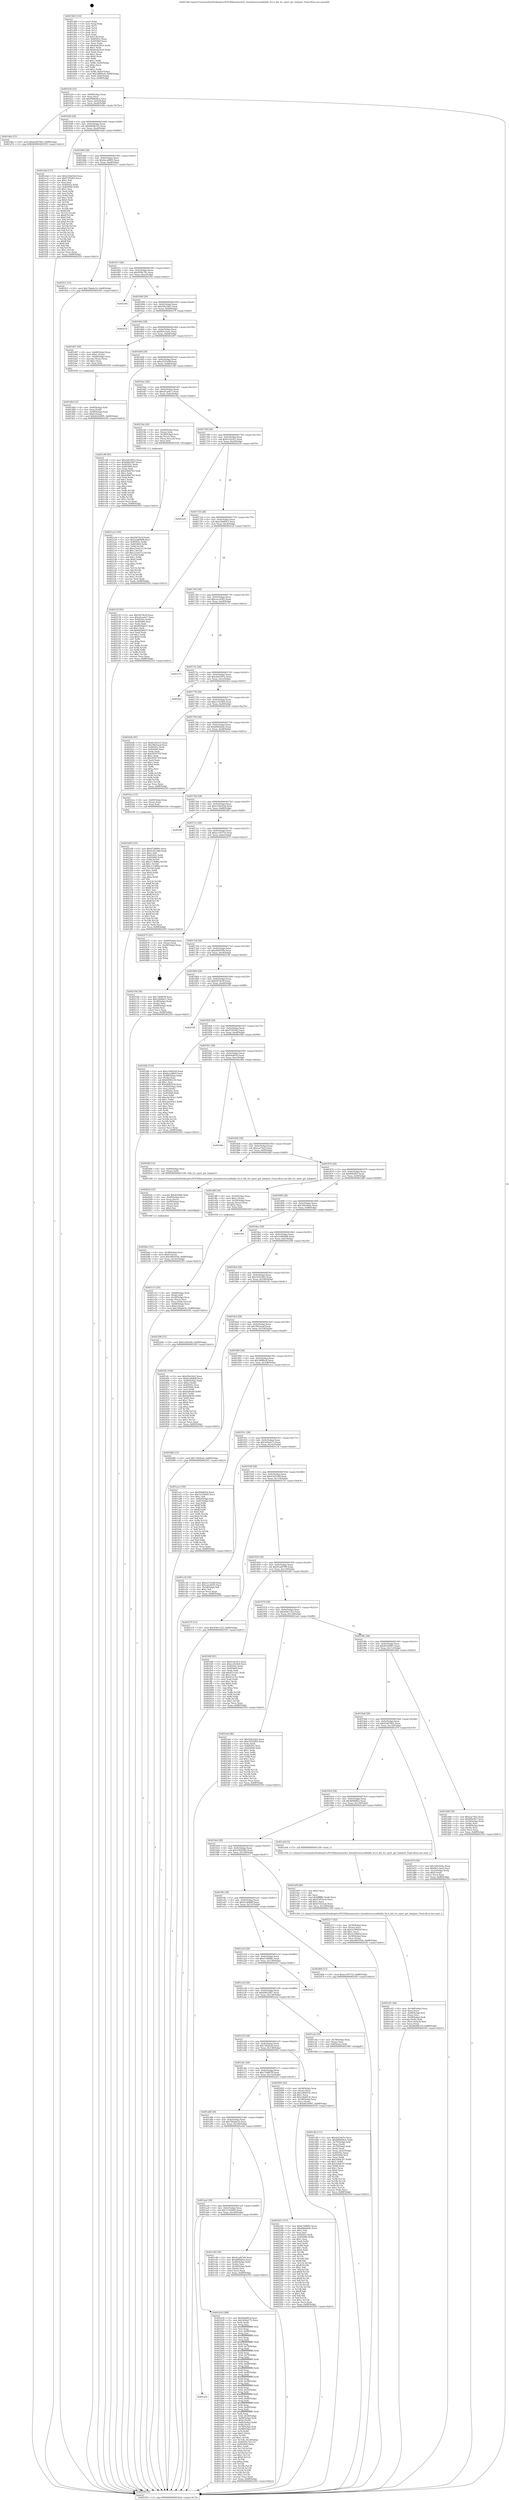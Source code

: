 digraph "0x4015b0" {
  label = "0x4015b0 (/mnt/c/Users/mathe/Desktop/tcc/POCII/binaries/extr_linuxdriversscsibfabfa_fcs.h_bfa_fcs_rport_get_halrport_Final-ollvm.out::main(0))"
  labelloc = "t"
  node[shape=record]

  Entry [label="",width=0.3,height=0.3,shape=circle,fillcolor=black,style=filled]
  "0x401624" [label="{
     0x401624 [32]\l
     | [instrs]\l
     &nbsp;&nbsp;0x401624 \<+6\>: mov -0x88(%rbp),%eax\l
     &nbsp;&nbsp;0x40162a \<+2\>: mov %eax,%ecx\l
     &nbsp;&nbsp;0x40162c \<+6\>: sub $0x848828ee,%ecx\l
     &nbsp;&nbsp;0x401632 \<+6\>: mov %eax,-0x9c(%rbp)\l
     &nbsp;&nbsp;0x401638 \<+6\>: mov %ecx,-0xa0(%rbp)\l
     &nbsp;&nbsp;0x40163e \<+6\>: je 0000000000401d6a \<main+0x7ba\>\l
  }"]
  "0x401d6a" [label="{
     0x401d6a [15]\l
     | [instrs]\l
     &nbsp;&nbsp;0x401d6a \<+10\>: movl $0x4cdb7965,-0x88(%rbp)\l
     &nbsp;&nbsp;0x401d74 \<+5\>: jmp 0000000000402593 \<main+0xfe3\>\l
  }"]
  "0x401644" [label="{
     0x401644 [28]\l
     | [instrs]\l
     &nbsp;&nbsp;0x401644 \<+5\>: jmp 0000000000401649 \<main+0x99\>\l
     &nbsp;&nbsp;0x401649 \<+6\>: mov -0x9c(%rbp),%eax\l
     &nbsp;&nbsp;0x40164f \<+5\>: sub $0x84d9b31b,%eax\l
     &nbsp;&nbsp;0x401654 \<+6\>: mov %eax,-0xa4(%rbp)\l
     &nbsp;&nbsp;0x40165a \<+6\>: je 0000000000401ebd \<main+0x90d\>\l
  }"]
  Exit [label="",width=0.3,height=0.3,shape=circle,fillcolor=black,style=filled,peripheries=2]
  "0x401ebd" [label="{
     0x401ebd [137]\l
     | [instrs]\l
     &nbsp;&nbsp;0x401ebd \<+5\>: mov $0xe33bd16d,%eax\l
     &nbsp;&nbsp;0x401ec2 \<+5\>: mov $0xf72f1602,%ecx\l
     &nbsp;&nbsp;0x401ec7 \<+2\>: mov $0x1,%dl\l
     &nbsp;&nbsp;0x401ec9 \<+2\>: xor %esi,%esi\l
     &nbsp;&nbsp;0x401ecb \<+7\>: mov 0x40505c,%edi\l
     &nbsp;&nbsp;0x401ed2 \<+8\>: mov 0x405060,%r8d\l
     &nbsp;&nbsp;0x401eda \<+3\>: sub $0x1,%esi\l
     &nbsp;&nbsp;0x401edd \<+3\>: mov %edi,%r9d\l
     &nbsp;&nbsp;0x401ee0 \<+3\>: add %esi,%r9d\l
     &nbsp;&nbsp;0x401ee3 \<+4\>: imul %r9d,%edi\l
     &nbsp;&nbsp;0x401ee7 \<+3\>: and $0x1,%edi\l
     &nbsp;&nbsp;0x401eea \<+3\>: cmp $0x0,%edi\l
     &nbsp;&nbsp;0x401eed \<+4\>: sete %r10b\l
     &nbsp;&nbsp;0x401ef1 \<+4\>: cmp $0xa,%r8d\l
     &nbsp;&nbsp;0x401ef5 \<+4\>: setl %r11b\l
     &nbsp;&nbsp;0x401ef9 \<+3\>: mov %r10b,%bl\l
     &nbsp;&nbsp;0x401efc \<+3\>: xor $0xff,%bl\l
     &nbsp;&nbsp;0x401eff \<+3\>: mov %r11b,%r14b\l
     &nbsp;&nbsp;0x401f02 \<+4\>: xor $0xff,%r14b\l
     &nbsp;&nbsp;0x401f06 \<+3\>: xor $0x0,%dl\l
     &nbsp;&nbsp;0x401f09 \<+3\>: mov %bl,%r15b\l
     &nbsp;&nbsp;0x401f0c \<+4\>: and $0x0,%r15b\l
     &nbsp;&nbsp;0x401f10 \<+3\>: and %dl,%r10b\l
     &nbsp;&nbsp;0x401f13 \<+3\>: mov %r14b,%r12b\l
     &nbsp;&nbsp;0x401f16 \<+4\>: and $0x0,%r12b\l
     &nbsp;&nbsp;0x401f1a \<+3\>: and %dl,%r11b\l
     &nbsp;&nbsp;0x401f1d \<+3\>: or %r10b,%r15b\l
     &nbsp;&nbsp;0x401f20 \<+3\>: or %r11b,%r12b\l
     &nbsp;&nbsp;0x401f23 \<+3\>: xor %r12b,%r15b\l
     &nbsp;&nbsp;0x401f26 \<+3\>: or %r14b,%bl\l
     &nbsp;&nbsp;0x401f29 \<+3\>: xor $0xff,%bl\l
     &nbsp;&nbsp;0x401f2c \<+3\>: or $0x0,%dl\l
     &nbsp;&nbsp;0x401f2f \<+2\>: and %dl,%bl\l
     &nbsp;&nbsp;0x401f31 \<+3\>: or %bl,%r15b\l
     &nbsp;&nbsp;0x401f34 \<+4\>: test $0x1,%r15b\l
     &nbsp;&nbsp;0x401f38 \<+3\>: cmovne %ecx,%eax\l
     &nbsp;&nbsp;0x401f3b \<+6\>: mov %eax,-0x88(%rbp)\l
     &nbsp;&nbsp;0x401f41 \<+5\>: jmp 0000000000402593 \<main+0xfe3\>\l
  }"]
  "0x401660" [label="{
     0x401660 [28]\l
     | [instrs]\l
     &nbsp;&nbsp;0x401660 \<+5\>: jmp 0000000000401665 \<main+0xb5\>\l
     &nbsp;&nbsp;0x401665 \<+6\>: mov -0x9c(%rbp),%eax\l
     &nbsp;&nbsp;0x40166b \<+5\>: sub $0x8aca8803,%eax\l
     &nbsp;&nbsp;0x401670 \<+6\>: mov %eax,-0xa8(%rbp)\l
     &nbsp;&nbsp;0x401676 \<+6\>: je 0000000000401fc1 \<main+0xa11\>\l
  }"]
  "0x4022d9" [label="{
     0x4022d9 [155]\l
     | [instrs]\l
     &nbsp;&nbsp;0x4022d9 \<+5\>: mov $0x672884fc,%ecx\l
     &nbsp;&nbsp;0x4022de \<+5\>: mov $0x4182106f,%edx\l
     &nbsp;&nbsp;0x4022e3 \<+3\>: mov $0x1,%sil\l
     &nbsp;&nbsp;0x4022e6 \<+8\>: mov 0x40505c,%r8d\l
     &nbsp;&nbsp;0x4022ee \<+8\>: mov 0x405060,%r9d\l
     &nbsp;&nbsp;0x4022f6 \<+3\>: mov %r8d,%r10d\l
     &nbsp;&nbsp;0x4022f9 \<+7\>: sub $0xc113886a,%r10d\l
     &nbsp;&nbsp;0x402300 \<+4\>: sub $0x1,%r10d\l
     &nbsp;&nbsp;0x402304 \<+7\>: add $0xc113886a,%r10d\l
     &nbsp;&nbsp;0x40230b \<+4\>: imul %r10d,%r8d\l
     &nbsp;&nbsp;0x40230f \<+4\>: and $0x1,%r8d\l
     &nbsp;&nbsp;0x402313 \<+4\>: cmp $0x0,%r8d\l
     &nbsp;&nbsp;0x402317 \<+4\>: sete %r11b\l
     &nbsp;&nbsp;0x40231b \<+4\>: cmp $0xa,%r9d\l
     &nbsp;&nbsp;0x40231f \<+3\>: setl %bl\l
     &nbsp;&nbsp;0x402322 \<+3\>: mov %r11b,%r14b\l
     &nbsp;&nbsp;0x402325 \<+4\>: xor $0xff,%r14b\l
     &nbsp;&nbsp;0x402329 \<+3\>: mov %bl,%r15b\l
     &nbsp;&nbsp;0x40232c \<+4\>: xor $0xff,%r15b\l
     &nbsp;&nbsp;0x402330 \<+4\>: xor $0x1,%sil\l
     &nbsp;&nbsp;0x402334 \<+3\>: mov %r14b,%r12b\l
     &nbsp;&nbsp;0x402337 \<+4\>: and $0xff,%r12b\l
     &nbsp;&nbsp;0x40233b \<+3\>: and %sil,%r11b\l
     &nbsp;&nbsp;0x40233e \<+3\>: mov %r15b,%r13b\l
     &nbsp;&nbsp;0x402341 \<+4\>: and $0xff,%r13b\l
     &nbsp;&nbsp;0x402345 \<+3\>: and %sil,%bl\l
     &nbsp;&nbsp;0x402348 \<+3\>: or %r11b,%r12b\l
     &nbsp;&nbsp;0x40234b \<+3\>: or %bl,%r13b\l
     &nbsp;&nbsp;0x40234e \<+3\>: xor %r13b,%r12b\l
     &nbsp;&nbsp;0x402351 \<+3\>: or %r15b,%r14b\l
     &nbsp;&nbsp;0x402354 \<+4\>: xor $0xff,%r14b\l
     &nbsp;&nbsp;0x402358 \<+4\>: or $0x1,%sil\l
     &nbsp;&nbsp;0x40235c \<+3\>: and %sil,%r14b\l
     &nbsp;&nbsp;0x40235f \<+3\>: or %r14b,%r12b\l
     &nbsp;&nbsp;0x402362 \<+4\>: test $0x1,%r12b\l
     &nbsp;&nbsp;0x402366 \<+3\>: cmovne %edx,%ecx\l
     &nbsp;&nbsp;0x402369 \<+6\>: mov %ecx,-0x88(%rbp)\l
     &nbsp;&nbsp;0x40236f \<+5\>: jmp 0000000000402593 \<main+0xfe3\>\l
  }"]
  "0x401fc1" [label="{
     0x401fc1 [15]\l
     | [instrs]\l
     &nbsp;&nbsp;0x401fc1 \<+10\>: movl $0x78da6e1b,-0x88(%rbp)\l
     &nbsp;&nbsp;0x401fcb \<+5\>: jmp 0000000000402593 \<main+0xfe3\>\l
  }"]
  "0x40167c" [label="{
     0x40167c [28]\l
     | [instrs]\l
     &nbsp;&nbsp;0x40167c \<+5\>: jmp 0000000000401681 \<main+0xd1\>\l
     &nbsp;&nbsp;0x401681 \<+6\>: mov -0x9c(%rbp),%eax\l
     &nbsp;&nbsp;0x401687 \<+5\>: sub $0x92f4c78c,%eax\l
     &nbsp;&nbsp;0x40168c \<+6\>: mov %eax,-0xac(%rbp)\l
     &nbsp;&nbsp;0x401692 \<+6\>: je 0000000000402392 \<main+0xde2\>\l
  }"]
  "0x4021a4" [label="{
     0x4021a4 [100]\l
     | [instrs]\l
     &nbsp;&nbsp;0x4021a4 \<+5\>: mov $0xf3674e5f,%edx\l
     &nbsp;&nbsp;0x4021a9 \<+5\>: mov $0x2cb80498,%esi\l
     &nbsp;&nbsp;0x4021ae \<+8\>: mov 0x40505c,%r8d\l
     &nbsp;&nbsp;0x4021b6 \<+8\>: mov 0x405060,%r9d\l
     &nbsp;&nbsp;0x4021be \<+3\>: mov %r8d,%r10d\l
     &nbsp;&nbsp;0x4021c1 \<+7\>: sub $0xc23a4153,%r10d\l
     &nbsp;&nbsp;0x4021c8 \<+4\>: sub $0x1,%r10d\l
     &nbsp;&nbsp;0x4021cc \<+7\>: add $0xc23a4153,%r10d\l
     &nbsp;&nbsp;0x4021d3 \<+4\>: imul %r10d,%r8d\l
     &nbsp;&nbsp;0x4021d7 \<+4\>: and $0x1,%r8d\l
     &nbsp;&nbsp;0x4021db \<+4\>: cmp $0x0,%r8d\l
     &nbsp;&nbsp;0x4021df \<+4\>: sete %r11b\l
     &nbsp;&nbsp;0x4021e3 \<+4\>: cmp $0xa,%r9d\l
     &nbsp;&nbsp;0x4021e7 \<+3\>: setl %bl\l
     &nbsp;&nbsp;0x4021ea \<+3\>: mov %r11b,%r14b\l
     &nbsp;&nbsp;0x4021ed \<+3\>: and %bl,%r14b\l
     &nbsp;&nbsp;0x4021f0 \<+3\>: xor %bl,%r11b\l
     &nbsp;&nbsp;0x4021f3 \<+3\>: or %r11b,%r14b\l
     &nbsp;&nbsp;0x4021f6 \<+4\>: test $0x1,%r14b\l
     &nbsp;&nbsp;0x4021fa \<+3\>: cmovne %esi,%edx\l
     &nbsp;&nbsp;0x4021fd \<+6\>: mov %edx,-0x88(%rbp)\l
     &nbsp;&nbsp;0x402203 \<+5\>: jmp 0000000000402593 \<main+0xfe3\>\l
  }"]
  "0x402392" [label="{
     0x402392\l
  }", style=dashed]
  "0x401698" [label="{
     0x401698 [28]\l
     | [instrs]\l
     &nbsp;&nbsp;0x401698 \<+5\>: jmp 000000000040169d \<main+0xed\>\l
     &nbsp;&nbsp;0x40169d \<+6\>: mov -0x9c(%rbp),%eax\l
     &nbsp;&nbsp;0x4016a3 \<+5\>: sub $0x93fa1bb5,%eax\l
     &nbsp;&nbsp;0x4016a8 \<+6\>: mov %eax,-0xb0(%rbp)\l
     &nbsp;&nbsp;0x4016ae \<+6\>: je 000000000040257f \<main+0xfcf\>\l
  }"]
  "0x4020ec" [label="{
     0x4020ec [31]\l
     | [instrs]\l
     &nbsp;&nbsp;0x4020ec \<+4\>: mov -0x38(%rbp),%rcx\l
     &nbsp;&nbsp;0x4020f0 \<+6\>: movl $0x0,(%rcx)\l
     &nbsp;&nbsp;0x4020f6 \<+10\>: movl $0xef60593b,-0x88(%rbp)\l
     &nbsp;&nbsp;0x402100 \<+6\>: mov %eax,-0x14c(%rbp)\l
     &nbsp;&nbsp;0x402106 \<+5\>: jmp 0000000000402593 \<main+0xfe3\>\l
  }"]
  "0x40257f" [label="{
     0x40257f\l
  }", style=dashed]
  "0x4016b4" [label="{
     0x4016b4 [28]\l
     | [instrs]\l
     &nbsp;&nbsp;0x4016b4 \<+5\>: jmp 00000000004016b9 \<main+0x109\>\l
     &nbsp;&nbsp;0x4016b9 \<+6\>: mov -0x9c(%rbp),%eax\l
     &nbsp;&nbsp;0x4016bf \<+5\>: sub $0x9b1e3aee,%eax\l
     &nbsp;&nbsp;0x4016c4 \<+6\>: mov %eax,-0xb4(%rbp)\l
     &nbsp;&nbsp;0x4016ca \<+6\>: je 0000000000401d97 \<main+0x7e7\>\l
  }"]
  "0x4020cb" [label="{
     0x4020cb [33]\l
     | [instrs]\l
     &nbsp;&nbsp;0x4020cb \<+10\>: movabs $0x4030b6,%rdi\l
     &nbsp;&nbsp;0x4020d5 \<+4\>: mov -0x40(%rbp),%rcx\l
     &nbsp;&nbsp;0x4020d9 \<+3\>: mov %rax,(%rcx)\l
     &nbsp;&nbsp;0x4020dc \<+4\>: mov -0x40(%rbp),%rax\l
     &nbsp;&nbsp;0x4020e0 \<+3\>: mov (%rax),%rax\l
     &nbsp;&nbsp;0x4020e3 \<+2\>: mov (%rax),%esi\l
     &nbsp;&nbsp;0x4020e5 \<+2\>: mov $0x0,%al\l
     &nbsp;&nbsp;0x4020e7 \<+5\>: call 0000000000401040 \<printf@plt\>\l
     | [calls]\l
     &nbsp;&nbsp;0x401040 \{1\} (unknown)\l
  }"]
  "0x401d97" [label="{
     0x401d97 [29]\l
     | [instrs]\l
     &nbsp;&nbsp;0x401d97 \<+4\>: mov -0x68(%rbp),%rax\l
     &nbsp;&nbsp;0x401d9b \<+6\>: movl $0x1,(%rax)\l
     &nbsp;&nbsp;0x401da1 \<+4\>: mov -0x68(%rbp),%rax\l
     &nbsp;&nbsp;0x401da5 \<+3\>: movslq (%rax),%rax\l
     &nbsp;&nbsp;0x401da8 \<+4\>: shl $0x3,%rax\l
     &nbsp;&nbsp;0x401dac \<+3\>: mov %rax,%rdi\l
     &nbsp;&nbsp;0x401daf \<+5\>: call 0000000000401050 \<malloc@plt\>\l
     | [calls]\l
     &nbsp;&nbsp;0x401050 \{1\} (unknown)\l
  }"]
  "0x4016d0" [label="{
     0x4016d0 [28]\l
     | [instrs]\l
     &nbsp;&nbsp;0x4016d0 \<+5\>: jmp 00000000004016d5 \<main+0x125\>\l
     &nbsp;&nbsp;0x4016d5 \<+6\>: mov -0x9c(%rbp),%eax\l
     &nbsp;&nbsp;0x4016db \<+5\>: sub $0xa2335e8f,%eax\l
     &nbsp;&nbsp;0x4016e0 \<+6\>: mov %eax,-0xb8(%rbp)\l
     &nbsp;&nbsp;0x4016e6 \<+6\>: je 0000000000401c90 \<main+0x6e0\>\l
  }"]
  "0x401e91" [label="{
     0x401e91 [44]\l
     | [instrs]\l
     &nbsp;&nbsp;0x401e91 \<+6\>: mov -0x148(%rbp),%ecx\l
     &nbsp;&nbsp;0x401e97 \<+3\>: imul %eax,%ecx\l
     &nbsp;&nbsp;0x401e9a \<+4\>: mov -0x60(%rbp),%rsi\l
     &nbsp;&nbsp;0x401e9e \<+3\>: mov (%rsi),%rsi\l
     &nbsp;&nbsp;0x401ea1 \<+4\>: mov -0x58(%rbp),%rdi\l
     &nbsp;&nbsp;0x401ea5 \<+3\>: movslq (%rdi),%rdi\l
     &nbsp;&nbsp;0x401ea8 \<+4\>: mov (%rsi,%rdi,8),%rsi\l
     &nbsp;&nbsp;0x401eac \<+2\>: mov %ecx,(%rsi)\l
     &nbsp;&nbsp;0x401eae \<+10\>: movl $0x84d9b31b,-0x88(%rbp)\l
     &nbsp;&nbsp;0x401eb8 \<+5\>: jmp 0000000000402593 \<main+0xfe3\>\l
  }"]
  "0x401c90" [label="{
     0x401c90 [91]\l
     | [instrs]\l
     &nbsp;&nbsp;0x401c90 \<+5\>: mov $0xcb419d7e,%eax\l
     &nbsp;&nbsp;0x401c95 \<+5\>: mov $0x69b52f47,%ecx\l
     &nbsp;&nbsp;0x401c9a \<+7\>: mov 0x40505c,%edx\l
     &nbsp;&nbsp;0x401ca1 \<+7\>: mov 0x405060,%esi\l
     &nbsp;&nbsp;0x401ca8 \<+2\>: mov %edx,%edi\l
     &nbsp;&nbsp;0x401caa \<+6\>: add $0xd3f0d745,%edi\l
     &nbsp;&nbsp;0x401cb0 \<+3\>: sub $0x1,%edi\l
     &nbsp;&nbsp;0x401cb3 \<+6\>: sub $0xd3f0d745,%edi\l
     &nbsp;&nbsp;0x401cb9 \<+3\>: imul %edi,%edx\l
     &nbsp;&nbsp;0x401cbc \<+3\>: and $0x1,%edx\l
     &nbsp;&nbsp;0x401cbf \<+3\>: cmp $0x0,%edx\l
     &nbsp;&nbsp;0x401cc2 \<+4\>: sete %r8b\l
     &nbsp;&nbsp;0x401cc6 \<+3\>: cmp $0xa,%esi\l
     &nbsp;&nbsp;0x401cc9 \<+4\>: setl %r9b\l
     &nbsp;&nbsp;0x401ccd \<+3\>: mov %r8b,%r10b\l
     &nbsp;&nbsp;0x401cd0 \<+3\>: and %r9b,%r10b\l
     &nbsp;&nbsp;0x401cd3 \<+3\>: xor %r9b,%r8b\l
     &nbsp;&nbsp;0x401cd6 \<+3\>: or %r8b,%r10b\l
     &nbsp;&nbsp;0x401cd9 \<+4\>: test $0x1,%r10b\l
     &nbsp;&nbsp;0x401cdd \<+3\>: cmovne %ecx,%eax\l
     &nbsp;&nbsp;0x401ce0 \<+6\>: mov %eax,-0x88(%rbp)\l
     &nbsp;&nbsp;0x401ce6 \<+5\>: jmp 0000000000402593 \<main+0xfe3\>\l
  }"]
  "0x4016ec" [label="{
     0x4016ec [28]\l
     | [instrs]\l
     &nbsp;&nbsp;0x4016ec \<+5\>: jmp 00000000004016f1 \<main+0x141\>\l
     &nbsp;&nbsp;0x4016f1 \<+6\>: mov -0x9c(%rbp),%eax\l
     &nbsp;&nbsp;0x4016f7 \<+5\>: sub $0xaf1ae6c7,%eax\l
     &nbsp;&nbsp;0x4016fc \<+6\>: mov %eax,-0xbc(%rbp)\l
     &nbsp;&nbsp;0x401702 \<+6\>: je 000000000040218a \<main+0xbda\>\l
  }"]
  "0x401e69" [label="{
     0x401e69 [40]\l
     | [instrs]\l
     &nbsp;&nbsp;0x401e69 \<+5\>: mov $0x2,%ecx\l
     &nbsp;&nbsp;0x401e6e \<+1\>: cltd\l
     &nbsp;&nbsp;0x401e6f \<+2\>: idiv %ecx\l
     &nbsp;&nbsp;0x401e71 \<+6\>: imul $0xfffffffe,%edx,%ecx\l
     &nbsp;&nbsp;0x401e77 \<+6\>: sub $0x67d53ecb,%ecx\l
     &nbsp;&nbsp;0x401e7d \<+3\>: add $0x1,%ecx\l
     &nbsp;&nbsp;0x401e80 \<+6\>: add $0x67d53ecb,%ecx\l
     &nbsp;&nbsp;0x401e86 \<+6\>: mov %ecx,-0x148(%rbp)\l
     &nbsp;&nbsp;0x401e8c \<+5\>: call 0000000000401160 \<next_i\>\l
     | [calls]\l
     &nbsp;&nbsp;0x401160 \{1\} (/mnt/c/Users/mathe/Desktop/tcc/POCII/binaries/extr_linuxdriversscsibfabfa_fcs.h_bfa_fcs_rport_get_halrport_Final-ollvm.out::next_i)\l
  }"]
  "0x40218a" [label="{
     0x40218a [26]\l
     | [instrs]\l
     &nbsp;&nbsp;0x40218a \<+4\>: mov -0x60(%rbp),%rax\l
     &nbsp;&nbsp;0x40218e \<+3\>: mov (%rax),%rax\l
     &nbsp;&nbsp;0x402191 \<+4\>: mov -0x38(%rbp),%rcx\l
     &nbsp;&nbsp;0x402195 \<+3\>: movslq (%rcx),%rcx\l
     &nbsp;&nbsp;0x402198 \<+4\>: mov (%rax,%rcx,8),%rax\l
     &nbsp;&nbsp;0x40219c \<+3\>: mov %rax,%rdi\l
     &nbsp;&nbsp;0x40219f \<+5\>: call 0000000000401030 \<free@plt\>\l
     | [calls]\l
     &nbsp;&nbsp;0x401030 \{1\} (unknown)\l
  }"]
  "0x401708" [label="{
     0x401708 [28]\l
     | [instrs]\l
     &nbsp;&nbsp;0x401708 \<+5\>: jmp 000000000040170d \<main+0x15d\>\l
     &nbsp;&nbsp;0x40170d \<+6\>: mov -0x9c(%rbp),%eax\l
     &nbsp;&nbsp;0x401713 \<+5\>: sub $0xb142cfc5,%eax\l
     &nbsp;&nbsp;0x401718 \<+6\>: mov %eax,-0xc0(%rbp)\l
     &nbsp;&nbsp;0x40171e \<+6\>: je 0000000000402529 \<main+0xf79\>\l
  }"]
  "0x401e15" [label="{
     0x401e15 [43]\l
     | [instrs]\l
     &nbsp;&nbsp;0x401e15 \<+4\>: mov -0x60(%rbp),%rdi\l
     &nbsp;&nbsp;0x401e19 \<+3\>: mov (%rdi),%rdi\l
     &nbsp;&nbsp;0x401e1c \<+4\>: mov -0x58(%rbp),%rcx\l
     &nbsp;&nbsp;0x401e20 \<+3\>: movslq (%rcx),%rcx\l
     &nbsp;&nbsp;0x401e23 \<+4\>: mov %rax,(%rdi,%rcx,8)\l
     &nbsp;&nbsp;0x401e27 \<+4\>: mov -0x48(%rbp),%rax\l
     &nbsp;&nbsp;0x401e2b \<+6\>: movl $0x0,(%rax)\l
     &nbsp;&nbsp;0x401e31 \<+10\>: movl $0x78da6e1b,-0x88(%rbp)\l
     &nbsp;&nbsp;0x401e3b \<+5\>: jmp 0000000000402593 \<main+0xfe3\>\l
  }"]
  "0x402529" [label="{
     0x402529\l
  }", style=dashed]
  "0x401724" [label="{
     0x401724 [28]\l
     | [instrs]\l
     &nbsp;&nbsp;0x401724 \<+5\>: jmp 0000000000401729 \<main+0x179\>\l
     &nbsp;&nbsp;0x401729 \<+6\>: mov -0x9c(%rbp),%eax\l
     &nbsp;&nbsp;0x40172f \<+5\>: sub $0xc5bd09c1,%eax\l
     &nbsp;&nbsp;0x401734 \<+6\>: mov %eax,-0xc4(%rbp)\l
     &nbsp;&nbsp;0x40173a \<+6\>: je 000000000040212f \<main+0xb7f\>\l
  }"]
  "0x401db4" [label="{
     0x401db4 [32]\l
     | [instrs]\l
     &nbsp;&nbsp;0x401db4 \<+4\>: mov -0x60(%rbp),%rdi\l
     &nbsp;&nbsp;0x401db8 \<+3\>: mov %rax,(%rdi)\l
     &nbsp;&nbsp;0x401dbb \<+4\>: mov -0x58(%rbp),%rax\l
     &nbsp;&nbsp;0x401dbf \<+6\>: movl $0x0,(%rax)\l
     &nbsp;&nbsp;0x401dc5 \<+10\>: movl $0x461b99f1,-0x88(%rbp)\l
     &nbsp;&nbsp;0x401dcf \<+5\>: jmp 0000000000402593 \<main+0xfe3\>\l
  }"]
  "0x40212f" [label="{
     0x40212f [91]\l
     | [instrs]\l
     &nbsp;&nbsp;0x40212f \<+5\>: mov $0xf3674e5f,%eax\l
     &nbsp;&nbsp;0x402134 \<+5\>: mov $0xaf1ae6c7,%ecx\l
     &nbsp;&nbsp;0x402139 \<+7\>: mov 0x40505c,%edx\l
     &nbsp;&nbsp;0x402140 \<+7\>: mov 0x405060,%esi\l
     &nbsp;&nbsp;0x402147 \<+2\>: mov %edx,%edi\l
     &nbsp;&nbsp;0x402149 \<+6\>: sub $0xf02bb657,%edi\l
     &nbsp;&nbsp;0x40214f \<+3\>: sub $0x1,%edi\l
     &nbsp;&nbsp;0x402152 \<+6\>: add $0xf02bb657,%edi\l
     &nbsp;&nbsp;0x402158 \<+3\>: imul %edi,%edx\l
     &nbsp;&nbsp;0x40215b \<+3\>: and $0x1,%edx\l
     &nbsp;&nbsp;0x40215e \<+3\>: cmp $0x0,%edx\l
     &nbsp;&nbsp;0x402161 \<+4\>: sete %r8b\l
     &nbsp;&nbsp;0x402165 \<+3\>: cmp $0xa,%esi\l
     &nbsp;&nbsp;0x402168 \<+4\>: setl %r9b\l
     &nbsp;&nbsp;0x40216c \<+3\>: mov %r8b,%r10b\l
     &nbsp;&nbsp;0x40216f \<+3\>: and %r9b,%r10b\l
     &nbsp;&nbsp;0x402172 \<+3\>: xor %r9b,%r8b\l
     &nbsp;&nbsp;0x402175 \<+3\>: or %r8b,%r10b\l
     &nbsp;&nbsp;0x402178 \<+4\>: test $0x1,%r10b\l
     &nbsp;&nbsp;0x40217c \<+3\>: cmovne %ecx,%eax\l
     &nbsp;&nbsp;0x40217f \<+6\>: mov %eax,-0x88(%rbp)\l
     &nbsp;&nbsp;0x402185 \<+5\>: jmp 0000000000402593 \<main+0xfe3\>\l
  }"]
  "0x401740" [label="{
     0x401740 [28]\l
     | [instrs]\l
     &nbsp;&nbsp;0x401740 \<+5\>: jmp 0000000000401745 \<main+0x195\>\l
     &nbsp;&nbsp;0x401745 \<+6\>: mov -0x9c(%rbp),%eax\l
     &nbsp;&nbsp;0x40174b \<+5\>: sub $0xcacc4565,%eax\l
     &nbsp;&nbsp;0x401750 \<+6\>: mov %eax,-0xc8(%rbp)\l
     &nbsp;&nbsp;0x401756 \<+6\>: je 0000000000401c72 \<main+0x6c2\>\l
  }"]
  "0x401cfb" [label="{
     0x401cfb [111]\l
     | [instrs]\l
     &nbsp;&nbsp;0x401cfb \<+5\>: mov $0xcb419d7e,%ecx\l
     &nbsp;&nbsp;0x401d00 \<+5\>: mov $0x848828ee,%edx\l
     &nbsp;&nbsp;0x401d05 \<+4\>: mov -0x70(%rbp),%rdi\l
     &nbsp;&nbsp;0x401d09 \<+2\>: mov %eax,(%rdi)\l
     &nbsp;&nbsp;0x401d0b \<+4\>: mov -0x70(%rbp),%rdi\l
     &nbsp;&nbsp;0x401d0f \<+2\>: mov (%rdi),%eax\l
     &nbsp;&nbsp;0x401d11 \<+3\>: mov %eax,-0x2c(%rbp)\l
     &nbsp;&nbsp;0x401d14 \<+7\>: mov 0x40505c,%eax\l
     &nbsp;&nbsp;0x401d1b \<+7\>: mov 0x405060,%esi\l
     &nbsp;&nbsp;0x401d22 \<+3\>: mov %eax,%r8d\l
     &nbsp;&nbsp;0x401d25 \<+7\>: sub $0x5e9dc2f7,%r8d\l
     &nbsp;&nbsp;0x401d2c \<+4\>: sub $0x1,%r8d\l
     &nbsp;&nbsp;0x401d30 \<+7\>: add $0x5e9dc2f7,%r8d\l
     &nbsp;&nbsp;0x401d37 \<+4\>: imul %r8d,%eax\l
     &nbsp;&nbsp;0x401d3b \<+3\>: and $0x1,%eax\l
     &nbsp;&nbsp;0x401d3e \<+3\>: cmp $0x0,%eax\l
     &nbsp;&nbsp;0x401d41 \<+4\>: sete %r9b\l
     &nbsp;&nbsp;0x401d45 \<+3\>: cmp $0xa,%esi\l
     &nbsp;&nbsp;0x401d48 \<+4\>: setl %r10b\l
     &nbsp;&nbsp;0x401d4c \<+3\>: mov %r9b,%r11b\l
     &nbsp;&nbsp;0x401d4f \<+3\>: and %r10b,%r11b\l
     &nbsp;&nbsp;0x401d52 \<+3\>: xor %r10b,%r9b\l
     &nbsp;&nbsp;0x401d55 \<+3\>: or %r9b,%r11b\l
     &nbsp;&nbsp;0x401d58 \<+4\>: test $0x1,%r11b\l
     &nbsp;&nbsp;0x401d5c \<+3\>: cmovne %edx,%ecx\l
     &nbsp;&nbsp;0x401d5f \<+6\>: mov %ecx,-0x88(%rbp)\l
     &nbsp;&nbsp;0x401d65 \<+5\>: jmp 0000000000402593 \<main+0xfe3\>\l
  }"]
  "0x401c72" [label="{
     0x401c72\l
  }", style=dashed]
  "0x40175c" [label="{
     0x40175c [28]\l
     | [instrs]\l
     &nbsp;&nbsp;0x40175c \<+5\>: jmp 0000000000401761 \<main+0x1b1\>\l
     &nbsp;&nbsp;0x401761 \<+6\>: mov -0x9c(%rbp),%eax\l
     &nbsp;&nbsp;0x401767 \<+5\>: sub $0xcb419d7e,%eax\l
     &nbsp;&nbsp;0x40176c \<+6\>: mov %eax,-0xcc(%rbp)\l
     &nbsp;&nbsp;0x401772 \<+6\>: je 00000000004024cf \<main+0xf1f\>\l
  }"]
  "0x401ac0" [label="{
     0x401ac0\l
  }", style=dashed]
  "0x4024cf" [label="{
     0x4024cf\l
  }", style=dashed]
  "0x401778" [label="{
     0x401778 [28]\l
     | [instrs]\l
     &nbsp;&nbsp;0x401778 \<+5\>: jmp 000000000040177d \<main+0x1cd\>\l
     &nbsp;&nbsp;0x40177d \<+6\>: mov -0x9c(%rbp),%eax\l
     &nbsp;&nbsp;0x401783 \<+5\>: sub $0xcc35c8e8,%eax\l
     &nbsp;&nbsp;0x401788 \<+6\>: mov %eax,-0xd0(%rbp)\l
     &nbsp;&nbsp;0x40178e \<+6\>: je 000000000040202b \<main+0xa7b\>\l
  }"]
  "0x401b34" [label="{
     0x401b34 [288]\l
     | [instrs]\l
     &nbsp;&nbsp;0x401b34 \<+5\>: mov $0x9da805d,%eax\l
     &nbsp;&nbsp;0x401b39 \<+5\>: mov $0x3e9ad175,%ecx\l
     &nbsp;&nbsp;0x401b3e \<+2\>: xor %edx,%edx\l
     &nbsp;&nbsp;0x401b40 \<+3\>: mov %rsp,%rsi\l
     &nbsp;&nbsp;0x401b43 \<+4\>: add $0xfffffffffffffff0,%rsi\l
     &nbsp;&nbsp;0x401b47 \<+3\>: mov %rsi,%rsp\l
     &nbsp;&nbsp;0x401b4a \<+4\>: mov %rsi,-0x80(%rbp)\l
     &nbsp;&nbsp;0x401b4e \<+3\>: mov %rsp,%rsi\l
     &nbsp;&nbsp;0x401b51 \<+4\>: add $0xfffffffffffffff0,%rsi\l
     &nbsp;&nbsp;0x401b55 \<+3\>: mov %rsi,%rsp\l
     &nbsp;&nbsp;0x401b58 \<+3\>: mov %rsp,%rdi\l
     &nbsp;&nbsp;0x401b5b \<+4\>: add $0xfffffffffffffff0,%rdi\l
     &nbsp;&nbsp;0x401b5f \<+3\>: mov %rdi,%rsp\l
     &nbsp;&nbsp;0x401b62 \<+4\>: mov %rdi,-0x78(%rbp)\l
     &nbsp;&nbsp;0x401b66 \<+3\>: mov %rsp,%rdi\l
     &nbsp;&nbsp;0x401b69 \<+4\>: add $0xfffffffffffffff0,%rdi\l
     &nbsp;&nbsp;0x401b6d \<+3\>: mov %rdi,%rsp\l
     &nbsp;&nbsp;0x401b70 \<+4\>: mov %rdi,-0x70(%rbp)\l
     &nbsp;&nbsp;0x401b74 \<+3\>: mov %rsp,%rdi\l
     &nbsp;&nbsp;0x401b77 \<+4\>: add $0xfffffffffffffff0,%rdi\l
     &nbsp;&nbsp;0x401b7b \<+3\>: mov %rdi,%rsp\l
     &nbsp;&nbsp;0x401b7e \<+4\>: mov %rdi,-0x68(%rbp)\l
     &nbsp;&nbsp;0x401b82 \<+3\>: mov %rsp,%rdi\l
     &nbsp;&nbsp;0x401b85 \<+4\>: add $0xfffffffffffffff0,%rdi\l
     &nbsp;&nbsp;0x401b89 \<+3\>: mov %rdi,%rsp\l
     &nbsp;&nbsp;0x401b8c \<+4\>: mov %rdi,-0x60(%rbp)\l
     &nbsp;&nbsp;0x401b90 \<+3\>: mov %rsp,%rdi\l
     &nbsp;&nbsp;0x401b93 \<+4\>: add $0xfffffffffffffff0,%rdi\l
     &nbsp;&nbsp;0x401b97 \<+3\>: mov %rdi,%rsp\l
     &nbsp;&nbsp;0x401b9a \<+4\>: mov %rdi,-0x58(%rbp)\l
     &nbsp;&nbsp;0x401b9e \<+3\>: mov %rsp,%rdi\l
     &nbsp;&nbsp;0x401ba1 \<+4\>: add $0xfffffffffffffff0,%rdi\l
     &nbsp;&nbsp;0x401ba5 \<+3\>: mov %rdi,%rsp\l
     &nbsp;&nbsp;0x401ba8 \<+4\>: mov %rdi,-0x50(%rbp)\l
     &nbsp;&nbsp;0x401bac \<+3\>: mov %rsp,%rdi\l
     &nbsp;&nbsp;0x401baf \<+4\>: add $0xfffffffffffffff0,%rdi\l
     &nbsp;&nbsp;0x401bb3 \<+3\>: mov %rdi,%rsp\l
     &nbsp;&nbsp;0x401bb6 \<+4\>: mov %rdi,-0x48(%rbp)\l
     &nbsp;&nbsp;0x401bba \<+3\>: mov %rsp,%rdi\l
     &nbsp;&nbsp;0x401bbd \<+4\>: add $0xfffffffffffffff0,%rdi\l
     &nbsp;&nbsp;0x401bc1 \<+3\>: mov %rdi,%rsp\l
     &nbsp;&nbsp;0x401bc4 \<+4\>: mov %rdi,-0x40(%rbp)\l
     &nbsp;&nbsp;0x401bc8 \<+3\>: mov %rsp,%rdi\l
     &nbsp;&nbsp;0x401bcb \<+4\>: add $0xfffffffffffffff0,%rdi\l
     &nbsp;&nbsp;0x401bcf \<+3\>: mov %rdi,%rsp\l
     &nbsp;&nbsp;0x401bd2 \<+4\>: mov %rdi,-0x38(%rbp)\l
     &nbsp;&nbsp;0x401bd6 \<+4\>: mov -0x80(%rbp),%rdi\l
     &nbsp;&nbsp;0x401bda \<+6\>: movl $0x0,(%rdi)\l
     &nbsp;&nbsp;0x401be0 \<+7\>: mov -0x8c(%rbp),%r8d\l
     &nbsp;&nbsp;0x401be7 \<+3\>: mov %r8d,(%rsi)\l
     &nbsp;&nbsp;0x401bea \<+4\>: mov -0x78(%rbp),%rdi\l
     &nbsp;&nbsp;0x401bee \<+7\>: mov -0x98(%rbp),%r9\l
     &nbsp;&nbsp;0x401bf5 \<+3\>: mov %r9,(%rdi)\l
     &nbsp;&nbsp;0x401bf8 \<+3\>: cmpl $0x2,(%rsi)\l
     &nbsp;&nbsp;0x401bfb \<+4\>: setne %r10b\l
     &nbsp;&nbsp;0x401bff \<+4\>: and $0x1,%r10b\l
     &nbsp;&nbsp;0x401c03 \<+4\>: mov %r10b,-0x2d(%rbp)\l
     &nbsp;&nbsp;0x401c07 \<+8\>: mov 0x40505c,%r11d\l
     &nbsp;&nbsp;0x401c0f \<+7\>: mov 0x405060,%ebx\l
     &nbsp;&nbsp;0x401c16 \<+3\>: sub $0x1,%edx\l
     &nbsp;&nbsp;0x401c19 \<+3\>: mov %r11d,%r14d\l
     &nbsp;&nbsp;0x401c1c \<+3\>: add %edx,%r14d\l
     &nbsp;&nbsp;0x401c1f \<+4\>: imul %r14d,%r11d\l
     &nbsp;&nbsp;0x401c23 \<+4\>: and $0x1,%r11d\l
     &nbsp;&nbsp;0x401c27 \<+4\>: cmp $0x0,%r11d\l
     &nbsp;&nbsp;0x401c2b \<+4\>: sete %r10b\l
     &nbsp;&nbsp;0x401c2f \<+3\>: cmp $0xa,%ebx\l
     &nbsp;&nbsp;0x401c32 \<+4\>: setl %r15b\l
     &nbsp;&nbsp;0x401c36 \<+3\>: mov %r10b,%r12b\l
     &nbsp;&nbsp;0x401c39 \<+3\>: and %r15b,%r12b\l
     &nbsp;&nbsp;0x401c3c \<+3\>: xor %r15b,%r10b\l
     &nbsp;&nbsp;0x401c3f \<+3\>: or %r10b,%r12b\l
     &nbsp;&nbsp;0x401c42 \<+4\>: test $0x1,%r12b\l
     &nbsp;&nbsp;0x401c46 \<+3\>: cmovne %ecx,%eax\l
     &nbsp;&nbsp;0x401c49 \<+6\>: mov %eax,-0x88(%rbp)\l
     &nbsp;&nbsp;0x401c4f \<+5\>: jmp 0000000000402593 \<main+0xfe3\>\l
  }"]
  "0x40202b" [label="{
     0x40202b [91]\l
     | [instrs]\l
     &nbsp;&nbsp;0x40202b \<+5\>: mov $0xb142cfc5,%eax\l
     &nbsp;&nbsp;0x402030 \<+5\>: mov $0x39b3aeaf,%ecx\l
     &nbsp;&nbsp;0x402035 \<+7\>: mov 0x40505c,%edx\l
     &nbsp;&nbsp;0x40203c \<+7\>: mov 0x405060,%esi\l
     &nbsp;&nbsp;0x402043 \<+2\>: mov %edx,%edi\l
     &nbsp;&nbsp;0x402045 \<+6\>: add $0x5950735f,%edi\l
     &nbsp;&nbsp;0x40204b \<+3\>: sub $0x1,%edi\l
     &nbsp;&nbsp;0x40204e \<+6\>: sub $0x5950735f,%edi\l
     &nbsp;&nbsp;0x402054 \<+3\>: imul %edi,%edx\l
     &nbsp;&nbsp;0x402057 \<+3\>: and $0x1,%edx\l
     &nbsp;&nbsp;0x40205a \<+3\>: cmp $0x0,%edx\l
     &nbsp;&nbsp;0x40205d \<+4\>: sete %r8b\l
     &nbsp;&nbsp;0x402061 \<+3\>: cmp $0xa,%esi\l
     &nbsp;&nbsp;0x402064 \<+4\>: setl %r9b\l
     &nbsp;&nbsp;0x402068 \<+3\>: mov %r8b,%r10b\l
     &nbsp;&nbsp;0x40206b \<+3\>: and %r9b,%r10b\l
     &nbsp;&nbsp;0x40206e \<+3\>: xor %r9b,%r8b\l
     &nbsp;&nbsp;0x402071 \<+3\>: or %r8b,%r10b\l
     &nbsp;&nbsp;0x402074 \<+4\>: test $0x1,%r10b\l
     &nbsp;&nbsp;0x402078 \<+3\>: cmovne %ecx,%eax\l
     &nbsp;&nbsp;0x40207b \<+6\>: mov %eax,-0x88(%rbp)\l
     &nbsp;&nbsp;0x402081 \<+5\>: jmp 0000000000402593 \<main+0xfe3\>\l
  }"]
  "0x401794" [label="{
     0x401794 [28]\l
     | [instrs]\l
     &nbsp;&nbsp;0x401794 \<+5\>: jmp 0000000000401799 \<main+0x1e9\>\l
     &nbsp;&nbsp;0x401799 \<+6\>: mov -0x9c(%rbp),%eax\l
     &nbsp;&nbsp;0x40179f \<+5\>: sub $0xd0b0dedc,%eax\l
     &nbsp;&nbsp;0x4017a4 \<+6\>: mov %eax,-0xd4(%rbp)\l
     &nbsp;&nbsp;0x4017aa \<+6\>: je 00000000004022ca \<main+0xd1a\>\l
  }"]
  "0x401aa4" [label="{
     0x401aa4 [28]\l
     | [instrs]\l
     &nbsp;&nbsp;0x401aa4 \<+5\>: jmp 0000000000401aa9 \<main+0x4f9\>\l
     &nbsp;&nbsp;0x401aa9 \<+6\>: mov -0x9c(%rbp),%eax\l
     &nbsp;&nbsp;0x401aaf \<+5\>: sub $0x7e3169d3,%eax\l
     &nbsp;&nbsp;0x401ab4 \<+6\>: mov %eax,-0x144(%rbp)\l
     &nbsp;&nbsp;0x401aba \<+6\>: je 0000000000401b34 \<main+0x584\>\l
  }"]
  "0x4022ca" [label="{
     0x4022ca [15]\l
     | [instrs]\l
     &nbsp;&nbsp;0x4022ca \<+4\>: mov -0x60(%rbp),%rax\l
     &nbsp;&nbsp;0x4022ce \<+3\>: mov (%rax),%rax\l
     &nbsp;&nbsp;0x4022d1 \<+3\>: mov %rax,%rdi\l
     &nbsp;&nbsp;0x4022d4 \<+5\>: call 0000000000401030 \<free@plt\>\l
     | [calls]\l
     &nbsp;&nbsp;0x401030 \{1\} (unknown)\l
  }"]
  "0x4017b0" [label="{
     0x4017b0 [28]\l
     | [instrs]\l
     &nbsp;&nbsp;0x4017b0 \<+5\>: jmp 00000000004017b5 \<main+0x205\>\l
     &nbsp;&nbsp;0x4017b5 \<+6\>: mov -0x9c(%rbp),%eax\l
     &nbsp;&nbsp;0x4017bb \<+5\>: sub $0xe33bd16d,%eax\l
     &nbsp;&nbsp;0x4017c0 \<+6\>: mov %eax,-0xd8(%rbp)\l
     &nbsp;&nbsp;0x4017c6 \<+6\>: je 00000000004024ff \<main+0xf4f\>\l
  }"]
  "0x401e40" [label="{
     0x401e40 [36]\l
     | [instrs]\l
     &nbsp;&nbsp;0x401e40 \<+5\>: mov $0x41ad9709,%eax\l
     &nbsp;&nbsp;0x401e45 \<+5\>: mov $0x4f04685a,%ecx\l
     &nbsp;&nbsp;0x401e4a \<+4\>: mov -0x48(%rbp),%rdx\l
     &nbsp;&nbsp;0x401e4e \<+2\>: mov (%rdx),%esi\l
     &nbsp;&nbsp;0x401e50 \<+4\>: mov -0x50(%rbp),%rdx\l
     &nbsp;&nbsp;0x401e54 \<+2\>: cmp (%rdx),%esi\l
     &nbsp;&nbsp;0x401e56 \<+3\>: cmovl %ecx,%eax\l
     &nbsp;&nbsp;0x401e59 \<+6\>: mov %eax,-0x88(%rbp)\l
     &nbsp;&nbsp;0x401e5f \<+5\>: jmp 0000000000402593 \<main+0xfe3\>\l
  }"]
  "0x4024ff" [label="{
     0x4024ff\l
  }", style=dashed]
  "0x4017cc" [label="{
     0x4017cc [28]\l
     | [instrs]\l
     &nbsp;&nbsp;0x4017cc \<+5\>: jmp 00000000004017d1 \<main+0x221\>\l
     &nbsp;&nbsp;0x4017d1 \<+6\>: mov -0x9c(%rbp),%eax\l
     &nbsp;&nbsp;0x4017d7 \<+5\>: sub $0xec195710,%eax\l
     &nbsp;&nbsp;0x4017dc \<+6\>: mov %eax,-0xdc(%rbp)\l
     &nbsp;&nbsp;0x4017e2 \<+6\>: je 0000000000402475 \<main+0xec5\>\l
  }"]
  "0x401a88" [label="{
     0x401a88 [28]\l
     | [instrs]\l
     &nbsp;&nbsp;0x401a88 \<+5\>: jmp 0000000000401a8d \<main+0x4dd\>\l
     &nbsp;&nbsp;0x401a8d \<+6\>: mov -0x9c(%rbp),%eax\l
     &nbsp;&nbsp;0x401a93 \<+5\>: sub $0x78da6e1b,%eax\l
     &nbsp;&nbsp;0x401a98 \<+6\>: mov %eax,-0x140(%rbp)\l
     &nbsp;&nbsp;0x401a9e \<+6\>: je 0000000000401e40 \<main+0x890\>\l
  }"]
  "0x402475" [label="{
     0x402475 [21]\l
     | [instrs]\l
     &nbsp;&nbsp;0x402475 \<+4\>: mov -0x80(%rbp),%rax\l
     &nbsp;&nbsp;0x402479 \<+2\>: mov (%rax),%eax\l
     &nbsp;&nbsp;0x40247b \<+4\>: lea -0x28(%rbp),%rsp\l
     &nbsp;&nbsp;0x40247f \<+1\>: pop %rbx\l
     &nbsp;&nbsp;0x402480 \<+2\>: pop %r12\l
     &nbsp;&nbsp;0x402482 \<+2\>: pop %r13\l
     &nbsp;&nbsp;0x402484 \<+2\>: pop %r14\l
     &nbsp;&nbsp;0x402486 \<+2\>: pop %r15\l
     &nbsp;&nbsp;0x402488 \<+1\>: pop %rbp\l
     &nbsp;&nbsp;0x402489 \<+1\>: ret\l
  }"]
  "0x4017e8" [label="{
     0x4017e8 [28]\l
     | [instrs]\l
     &nbsp;&nbsp;0x4017e8 \<+5\>: jmp 00000000004017ed \<main+0x23d\>\l
     &nbsp;&nbsp;0x4017ed \<+6\>: mov -0x9c(%rbp),%eax\l
     &nbsp;&nbsp;0x4017f3 \<+5\>: sub $0xef60593b,%eax\l
     &nbsp;&nbsp;0x4017f8 \<+6\>: mov %eax,-0xe0(%rbp)\l
     &nbsp;&nbsp;0x4017fe \<+6\>: je 000000000040210b \<main+0xb5b\>\l
  }"]
  "0x402241" [label="{
     0x402241 [137]\l
     | [instrs]\l
     &nbsp;&nbsp;0x402241 \<+5\>: mov $0x672884fc,%eax\l
     &nbsp;&nbsp;0x402246 \<+5\>: mov $0xd0b0dedc,%ecx\l
     &nbsp;&nbsp;0x40224b \<+2\>: mov $0x1,%dl\l
     &nbsp;&nbsp;0x40224d \<+2\>: xor %esi,%esi\l
     &nbsp;&nbsp;0x40224f \<+7\>: mov 0x40505c,%edi\l
     &nbsp;&nbsp;0x402256 \<+8\>: mov 0x405060,%r8d\l
     &nbsp;&nbsp;0x40225e \<+3\>: sub $0x1,%esi\l
     &nbsp;&nbsp;0x402261 \<+3\>: mov %edi,%r9d\l
     &nbsp;&nbsp;0x402264 \<+3\>: add %esi,%r9d\l
     &nbsp;&nbsp;0x402267 \<+4\>: imul %r9d,%edi\l
     &nbsp;&nbsp;0x40226b \<+3\>: and $0x1,%edi\l
     &nbsp;&nbsp;0x40226e \<+3\>: cmp $0x0,%edi\l
     &nbsp;&nbsp;0x402271 \<+4\>: sete %r10b\l
     &nbsp;&nbsp;0x402275 \<+4\>: cmp $0xa,%r8d\l
     &nbsp;&nbsp;0x402279 \<+4\>: setl %r11b\l
     &nbsp;&nbsp;0x40227d \<+3\>: mov %r10b,%bl\l
     &nbsp;&nbsp;0x402280 \<+3\>: xor $0xff,%bl\l
     &nbsp;&nbsp;0x402283 \<+3\>: mov %r11b,%r14b\l
     &nbsp;&nbsp;0x402286 \<+4\>: xor $0xff,%r14b\l
     &nbsp;&nbsp;0x40228a \<+3\>: xor $0x1,%dl\l
     &nbsp;&nbsp;0x40228d \<+3\>: mov %bl,%r15b\l
     &nbsp;&nbsp;0x402290 \<+4\>: and $0xff,%r15b\l
     &nbsp;&nbsp;0x402294 \<+3\>: and %dl,%r10b\l
     &nbsp;&nbsp;0x402297 \<+3\>: mov %r14b,%r12b\l
     &nbsp;&nbsp;0x40229a \<+4\>: and $0xff,%r12b\l
     &nbsp;&nbsp;0x40229e \<+3\>: and %dl,%r11b\l
     &nbsp;&nbsp;0x4022a1 \<+3\>: or %r10b,%r15b\l
     &nbsp;&nbsp;0x4022a4 \<+3\>: or %r11b,%r12b\l
     &nbsp;&nbsp;0x4022a7 \<+3\>: xor %r12b,%r15b\l
     &nbsp;&nbsp;0x4022aa \<+3\>: or %r14b,%bl\l
     &nbsp;&nbsp;0x4022ad \<+3\>: xor $0xff,%bl\l
     &nbsp;&nbsp;0x4022b0 \<+3\>: or $0x1,%dl\l
     &nbsp;&nbsp;0x4022b3 \<+2\>: and %dl,%bl\l
     &nbsp;&nbsp;0x4022b5 \<+3\>: or %bl,%r15b\l
     &nbsp;&nbsp;0x4022b8 \<+4\>: test $0x1,%r15b\l
     &nbsp;&nbsp;0x4022bc \<+3\>: cmovne %ecx,%eax\l
     &nbsp;&nbsp;0x4022bf \<+6\>: mov %eax,-0x88(%rbp)\l
     &nbsp;&nbsp;0x4022c5 \<+5\>: jmp 0000000000402593 \<main+0xfe3\>\l
  }"]
  "0x40210b" [label="{
     0x40210b [36]\l
     | [instrs]\l
     &nbsp;&nbsp;0x40210b \<+5\>: mov $0x73b887ff,%eax\l
     &nbsp;&nbsp;0x402110 \<+5\>: mov $0xc5bd09c1,%ecx\l
     &nbsp;&nbsp;0x402115 \<+4\>: mov -0x38(%rbp),%rdx\l
     &nbsp;&nbsp;0x402119 \<+2\>: mov (%rdx),%esi\l
     &nbsp;&nbsp;0x40211b \<+4\>: mov -0x68(%rbp),%rdx\l
     &nbsp;&nbsp;0x40211f \<+2\>: cmp (%rdx),%esi\l
     &nbsp;&nbsp;0x402121 \<+3\>: cmovl %ecx,%eax\l
     &nbsp;&nbsp;0x402124 \<+6\>: mov %eax,-0x88(%rbp)\l
     &nbsp;&nbsp;0x40212a \<+5\>: jmp 0000000000402593 \<main+0xfe3\>\l
  }"]
  "0x401804" [label="{
     0x401804 [28]\l
     | [instrs]\l
     &nbsp;&nbsp;0x401804 \<+5\>: jmp 0000000000401809 \<main+0x259\>\l
     &nbsp;&nbsp;0x401809 \<+6\>: mov -0x9c(%rbp),%eax\l
     &nbsp;&nbsp;0x40180f \<+5\>: sub $0xf3674e5f,%eax\l
     &nbsp;&nbsp;0x401814 \<+6\>: mov %eax,-0xe4(%rbp)\l
     &nbsp;&nbsp;0x40181a \<+6\>: je 0000000000402538 \<main+0xf88\>\l
  }"]
  "0x401a6c" [label="{
     0x401a6c [28]\l
     | [instrs]\l
     &nbsp;&nbsp;0x401a6c \<+5\>: jmp 0000000000401a71 \<main+0x4c1\>\l
     &nbsp;&nbsp;0x401a71 \<+6\>: mov -0x9c(%rbp),%eax\l
     &nbsp;&nbsp;0x401a77 \<+5\>: sub $0x73b887ff,%eax\l
     &nbsp;&nbsp;0x401a7c \<+6\>: mov %eax,-0x13c(%rbp)\l
     &nbsp;&nbsp;0x401a82 \<+6\>: je 0000000000402241 \<main+0xc91\>\l
  }"]
  "0x402538" [label="{
     0x402538\l
  }", style=dashed]
  "0x401820" [label="{
     0x401820 [28]\l
     | [instrs]\l
     &nbsp;&nbsp;0x401820 \<+5\>: jmp 0000000000401825 \<main+0x275\>\l
     &nbsp;&nbsp;0x401825 \<+6\>: mov -0x9c(%rbp),%eax\l
     &nbsp;&nbsp;0x40182b \<+5\>: sub $0xf72f1602,%eax\l
     &nbsp;&nbsp;0x401830 \<+6\>: mov %eax,-0xe8(%rbp)\l
     &nbsp;&nbsp;0x401836 \<+6\>: je 0000000000401f46 \<main+0x996\>\l
  }"]
  "0x402095" [label="{
     0x402095 [42]\l
     | [instrs]\l
     &nbsp;&nbsp;0x402095 \<+4\>: mov -0x58(%rbp),%rax\l
     &nbsp;&nbsp;0x402099 \<+2\>: mov (%rax),%ecx\l
     &nbsp;&nbsp;0x40209b \<+6\>: sub $0x1d44614c,%ecx\l
     &nbsp;&nbsp;0x4020a1 \<+3\>: add $0x1,%ecx\l
     &nbsp;&nbsp;0x4020a4 \<+6\>: add $0x1d44614c,%ecx\l
     &nbsp;&nbsp;0x4020aa \<+4\>: mov -0x58(%rbp),%rax\l
     &nbsp;&nbsp;0x4020ae \<+2\>: mov %ecx,(%rax)\l
     &nbsp;&nbsp;0x4020b0 \<+10\>: movl $0x461b99f1,-0x88(%rbp)\l
     &nbsp;&nbsp;0x4020ba \<+5\>: jmp 0000000000402593 \<main+0xfe3\>\l
  }"]
  "0x401f46" [label="{
     0x401f46 [123]\l
     | [instrs]\l
     &nbsp;&nbsp;0x401f46 \<+5\>: mov $0xe33bd16d,%eax\l
     &nbsp;&nbsp;0x401f4b \<+5\>: mov $0x8aca8803,%ecx\l
     &nbsp;&nbsp;0x401f50 \<+4\>: mov -0x48(%rbp),%rdx\l
     &nbsp;&nbsp;0x401f54 \<+2\>: mov (%rdx),%esi\l
     &nbsp;&nbsp;0x401f56 \<+6\>: sub $0x64983c50,%esi\l
     &nbsp;&nbsp;0x401f5c \<+3\>: add $0x1,%esi\l
     &nbsp;&nbsp;0x401f5f \<+6\>: add $0x64983c50,%esi\l
     &nbsp;&nbsp;0x401f65 \<+4\>: mov -0x48(%rbp),%rdx\l
     &nbsp;&nbsp;0x401f69 \<+2\>: mov %esi,(%rdx)\l
     &nbsp;&nbsp;0x401f6b \<+7\>: mov 0x40505c,%esi\l
     &nbsp;&nbsp;0x401f72 \<+7\>: mov 0x405060,%edi\l
     &nbsp;&nbsp;0x401f79 \<+3\>: mov %esi,%r8d\l
     &nbsp;&nbsp;0x401f7c \<+7\>: add $0xcda343e1,%r8d\l
     &nbsp;&nbsp;0x401f83 \<+4\>: sub $0x1,%r8d\l
     &nbsp;&nbsp;0x401f87 \<+7\>: sub $0xcda343e1,%r8d\l
     &nbsp;&nbsp;0x401f8e \<+4\>: imul %r8d,%esi\l
     &nbsp;&nbsp;0x401f92 \<+3\>: and $0x1,%esi\l
     &nbsp;&nbsp;0x401f95 \<+3\>: cmp $0x0,%esi\l
     &nbsp;&nbsp;0x401f98 \<+4\>: sete %r9b\l
     &nbsp;&nbsp;0x401f9c \<+3\>: cmp $0xa,%edi\l
     &nbsp;&nbsp;0x401f9f \<+4\>: setl %r10b\l
     &nbsp;&nbsp;0x401fa3 \<+3\>: mov %r9b,%r11b\l
     &nbsp;&nbsp;0x401fa6 \<+3\>: and %r10b,%r11b\l
     &nbsp;&nbsp;0x401fa9 \<+3\>: xor %r10b,%r9b\l
     &nbsp;&nbsp;0x401fac \<+3\>: or %r9b,%r11b\l
     &nbsp;&nbsp;0x401faf \<+4\>: test $0x1,%r11b\l
     &nbsp;&nbsp;0x401fb3 \<+3\>: cmovne %ecx,%eax\l
     &nbsp;&nbsp;0x401fb6 \<+6\>: mov %eax,-0x88(%rbp)\l
     &nbsp;&nbsp;0x401fbc \<+5\>: jmp 0000000000402593 \<main+0xfe3\>\l
  }"]
  "0x40183c" [label="{
     0x40183c [28]\l
     | [instrs]\l
     &nbsp;&nbsp;0x40183c \<+5\>: jmp 0000000000401841 \<main+0x291\>\l
     &nbsp;&nbsp;0x401841 \<+6\>: mov -0x9c(%rbp),%eax\l
     &nbsp;&nbsp;0x401847 \<+5\>: sub $0x9da805d,%eax\l
     &nbsp;&nbsp;0x40184c \<+6\>: mov %eax,-0xec(%rbp)\l
     &nbsp;&nbsp;0x401852 \<+6\>: je 000000000040248a \<main+0xeda\>\l
  }"]
  "0x401a50" [label="{
     0x401a50 [28]\l
     | [instrs]\l
     &nbsp;&nbsp;0x401a50 \<+5\>: jmp 0000000000401a55 \<main+0x4a5\>\l
     &nbsp;&nbsp;0x401a55 \<+6\>: mov -0x9c(%rbp),%eax\l
     &nbsp;&nbsp;0x401a5b \<+5\>: sub $0x7282fceb,%eax\l
     &nbsp;&nbsp;0x401a60 \<+6\>: mov %eax,-0x138(%rbp)\l
     &nbsp;&nbsp;0x401a66 \<+6\>: je 0000000000402095 \<main+0xae5\>\l
  }"]
  "0x40248a" [label="{
     0x40248a\l
  }", style=dashed]
  "0x401858" [label="{
     0x401858 [28]\l
     | [instrs]\l
     &nbsp;&nbsp;0x401858 \<+5\>: jmp 000000000040185d \<main+0x2ad\>\l
     &nbsp;&nbsp;0x40185d \<+6\>: mov -0x9c(%rbp),%eax\l
     &nbsp;&nbsp;0x401863 \<+5\>: sub $0xeae74a5,%eax\l
     &nbsp;&nbsp;0x401868 \<+6\>: mov %eax,-0xf0(%rbp)\l
     &nbsp;&nbsp;0x40186e \<+6\>: je 00000000004020bf \<main+0xb0f\>\l
  }"]
  "0x401ceb" [label="{
     0x401ceb [16]\l
     | [instrs]\l
     &nbsp;&nbsp;0x401ceb \<+4\>: mov -0x78(%rbp),%rax\l
     &nbsp;&nbsp;0x401cef \<+3\>: mov (%rax),%rax\l
     &nbsp;&nbsp;0x401cf2 \<+4\>: mov 0x8(%rax),%rdi\l
     &nbsp;&nbsp;0x401cf6 \<+5\>: call 0000000000401060 \<atoi@plt\>\l
     | [calls]\l
     &nbsp;&nbsp;0x401060 \{1\} (unknown)\l
  }"]
  "0x4020bf" [label="{
     0x4020bf [12]\l
     | [instrs]\l
     &nbsp;&nbsp;0x4020bf \<+4\>: mov -0x60(%rbp),%rax\l
     &nbsp;&nbsp;0x4020c3 \<+3\>: mov (%rax),%rdi\l
     &nbsp;&nbsp;0x4020c6 \<+5\>: call 0000000000401590 \<bfa_fcs_rport_get_halrport\>\l
     | [calls]\l
     &nbsp;&nbsp;0x401590 \{1\} (/mnt/c/Users/mathe/Desktop/tcc/POCII/binaries/extr_linuxdriversscsibfabfa_fcs.h_bfa_fcs_rport_get_halrport_Final-ollvm.out::bfa_fcs_rport_get_halrport)\l
  }"]
  "0x401874" [label="{
     0x401874 [28]\l
     | [instrs]\l
     &nbsp;&nbsp;0x401874 \<+5\>: jmp 0000000000401879 \<main+0x2c9\>\l
     &nbsp;&nbsp;0x401879 \<+6\>: mov -0x9c(%rbp),%eax\l
     &nbsp;&nbsp;0x40187f \<+5\>: sub $0xf00e9b7,%eax\l
     &nbsp;&nbsp;0x401884 \<+6\>: mov %eax,-0xf4(%rbp)\l
     &nbsp;&nbsp;0x40188a \<+6\>: je 0000000000401df8 \<main+0x848\>\l
  }"]
  "0x401a34" [label="{
     0x401a34 [28]\l
     | [instrs]\l
     &nbsp;&nbsp;0x401a34 \<+5\>: jmp 0000000000401a39 \<main+0x489\>\l
     &nbsp;&nbsp;0x401a39 \<+6\>: mov -0x9c(%rbp),%eax\l
     &nbsp;&nbsp;0x401a3f \<+5\>: sub $0x69b52f47,%eax\l
     &nbsp;&nbsp;0x401a44 \<+6\>: mov %eax,-0x134(%rbp)\l
     &nbsp;&nbsp;0x401a4a \<+6\>: je 0000000000401ceb \<main+0x73b\>\l
  }"]
  "0x401df8" [label="{
     0x401df8 [29]\l
     | [instrs]\l
     &nbsp;&nbsp;0x401df8 \<+4\>: mov -0x50(%rbp),%rax\l
     &nbsp;&nbsp;0x401dfc \<+6\>: movl $0x1,(%rax)\l
     &nbsp;&nbsp;0x401e02 \<+4\>: mov -0x50(%rbp),%rax\l
     &nbsp;&nbsp;0x401e06 \<+3\>: movslq (%rax),%rax\l
     &nbsp;&nbsp;0x401e09 \<+4\>: shl $0x2,%rax\l
     &nbsp;&nbsp;0x401e0d \<+3\>: mov %rax,%rdi\l
     &nbsp;&nbsp;0x401e10 \<+5\>: call 0000000000401050 \<malloc@plt\>\l
     | [calls]\l
     &nbsp;&nbsp;0x401050 \{1\} (unknown)\l
  }"]
  "0x401890" [label="{
     0x401890 [28]\l
     | [instrs]\l
     &nbsp;&nbsp;0x401890 \<+5\>: jmp 0000000000401895 \<main+0x2e5\>\l
     &nbsp;&nbsp;0x401895 \<+6\>: mov -0x9c(%rbp),%eax\l
     &nbsp;&nbsp;0x40189b \<+5\>: sub $0x100c9eda,%eax\l
     &nbsp;&nbsp;0x4018a0 \<+6\>: mov %eax,-0xf8(%rbp)\l
     &nbsp;&nbsp;0x4018a6 \<+6\>: je 0000000000402383 \<main+0xdd3\>\l
  }"]
  "0x402561" [label="{
     0x402561\l
  }", style=dashed]
  "0x402383" [label="{
     0x402383\l
  }", style=dashed]
  "0x4018ac" [label="{
     0x4018ac [28]\l
     | [instrs]\l
     &nbsp;&nbsp;0x4018ac \<+5\>: jmp 00000000004018b1 \<main+0x301\>\l
     &nbsp;&nbsp;0x4018b1 \<+6\>: mov -0x9c(%rbp),%eax\l
     &nbsp;&nbsp;0x4018b7 \<+5\>: sub $0x2cb80498,%eax\l
     &nbsp;&nbsp;0x4018bc \<+6\>: mov %eax,-0xfc(%rbp)\l
     &nbsp;&nbsp;0x4018c2 \<+6\>: je 0000000000402208 \<main+0xc58\>\l
  }"]
  "0x401a18" [label="{
     0x401a18 [28]\l
     | [instrs]\l
     &nbsp;&nbsp;0x401a18 \<+5\>: jmp 0000000000401a1d \<main+0x46d\>\l
     &nbsp;&nbsp;0x401a1d \<+6\>: mov -0x9c(%rbp),%eax\l
     &nbsp;&nbsp;0x401a23 \<+5\>: sub $0x672884fc,%eax\l
     &nbsp;&nbsp;0x401a28 \<+6\>: mov %eax,-0x130(%rbp)\l
     &nbsp;&nbsp;0x401a2e \<+6\>: je 0000000000402561 \<main+0xfb1\>\l
  }"]
  "0x402208" [label="{
     0x402208 [15]\l
     | [instrs]\l
     &nbsp;&nbsp;0x402208 \<+10\>: movl $0x5c82628e,-0x88(%rbp)\l
     &nbsp;&nbsp;0x402212 \<+5\>: jmp 0000000000402593 \<main+0xfe3\>\l
  }"]
  "0x4018c8" [label="{
     0x4018c8 [28]\l
     | [instrs]\l
     &nbsp;&nbsp;0x4018c8 \<+5\>: jmp 00000000004018cd \<main+0x31d\>\l
     &nbsp;&nbsp;0x4018cd \<+6\>: mov -0x9c(%rbp),%eax\l
     &nbsp;&nbsp;0x4018d3 \<+5\>: sub $0x32f22483,%eax\l
     &nbsp;&nbsp;0x4018d8 \<+6\>: mov %eax,-0x100(%rbp)\l
     &nbsp;&nbsp;0x4018de \<+6\>: je 00000000004023fc \<main+0xe4c\>\l
  }"]
  "0x402466" [label="{
     0x402466 [15]\l
     | [instrs]\l
     &nbsp;&nbsp;0x402466 \<+10\>: movl $0xec195710,-0x88(%rbp)\l
     &nbsp;&nbsp;0x402470 \<+5\>: jmp 0000000000402593 \<main+0xfe3\>\l
  }"]
  "0x4023fc" [label="{
     0x4023fc [106]\l
     | [instrs]\l
     &nbsp;&nbsp;0x4023fc \<+5\>: mov $0x93fa1bb5,%eax\l
     &nbsp;&nbsp;0x402401 \<+5\>: mov $0x61a8db8f,%ecx\l
     &nbsp;&nbsp;0x402406 \<+4\>: mov -0x80(%rbp),%rdx\l
     &nbsp;&nbsp;0x40240a \<+6\>: movl $0x0,(%rdx)\l
     &nbsp;&nbsp;0x402410 \<+7\>: mov 0x40505c,%esi\l
     &nbsp;&nbsp;0x402417 \<+7\>: mov 0x405060,%edi\l
     &nbsp;&nbsp;0x40241e \<+3\>: mov %esi,%r8d\l
     &nbsp;&nbsp;0x402421 \<+7\>: sub $0xdaf4eb0,%r8d\l
     &nbsp;&nbsp;0x402428 \<+4\>: sub $0x1,%r8d\l
     &nbsp;&nbsp;0x40242c \<+7\>: add $0xdaf4eb0,%r8d\l
     &nbsp;&nbsp;0x402433 \<+4\>: imul %r8d,%esi\l
     &nbsp;&nbsp;0x402437 \<+3\>: and $0x1,%esi\l
     &nbsp;&nbsp;0x40243a \<+3\>: cmp $0x0,%esi\l
     &nbsp;&nbsp;0x40243d \<+4\>: sete %r9b\l
     &nbsp;&nbsp;0x402441 \<+3\>: cmp $0xa,%edi\l
     &nbsp;&nbsp;0x402444 \<+4\>: setl %r10b\l
     &nbsp;&nbsp;0x402448 \<+3\>: mov %r9b,%r11b\l
     &nbsp;&nbsp;0x40244b \<+3\>: and %r10b,%r11b\l
     &nbsp;&nbsp;0x40244e \<+3\>: xor %r10b,%r9b\l
     &nbsp;&nbsp;0x402451 \<+3\>: or %r9b,%r11b\l
     &nbsp;&nbsp;0x402454 \<+4\>: test $0x1,%r11b\l
     &nbsp;&nbsp;0x402458 \<+3\>: cmovne %ecx,%eax\l
     &nbsp;&nbsp;0x40245b \<+6\>: mov %eax,-0x88(%rbp)\l
     &nbsp;&nbsp;0x402461 \<+5\>: jmp 0000000000402593 \<main+0xfe3\>\l
  }"]
  "0x4018e4" [label="{
     0x4018e4 [28]\l
     | [instrs]\l
     &nbsp;&nbsp;0x4018e4 \<+5\>: jmp 00000000004018e9 \<main+0x339\>\l
     &nbsp;&nbsp;0x4018e9 \<+6\>: mov -0x9c(%rbp),%eax\l
     &nbsp;&nbsp;0x4018ef \<+5\>: sub $0x39b3aeaf,%eax\l
     &nbsp;&nbsp;0x4018f4 \<+6\>: mov %eax,-0x104(%rbp)\l
     &nbsp;&nbsp;0x4018fa \<+6\>: je 0000000000402086 \<main+0xad6\>\l
  }"]
  "0x4019fc" [label="{
     0x4019fc [28]\l
     | [instrs]\l
     &nbsp;&nbsp;0x4019fc \<+5\>: jmp 0000000000401a01 \<main+0x451\>\l
     &nbsp;&nbsp;0x401a01 \<+6\>: mov -0x9c(%rbp),%eax\l
     &nbsp;&nbsp;0x401a07 \<+5\>: sub $0x61a8db8f,%eax\l
     &nbsp;&nbsp;0x401a0c \<+6\>: mov %eax,-0x12c(%rbp)\l
     &nbsp;&nbsp;0x401a12 \<+6\>: je 0000000000402466 \<main+0xeb6\>\l
  }"]
  "0x402086" [label="{
     0x402086 [15]\l
     | [instrs]\l
     &nbsp;&nbsp;0x402086 \<+10\>: movl $0x7282fceb,-0x88(%rbp)\l
     &nbsp;&nbsp;0x402090 \<+5\>: jmp 0000000000402593 \<main+0xfe3\>\l
  }"]
  "0x401900" [label="{
     0x401900 [28]\l
     | [instrs]\l
     &nbsp;&nbsp;0x401900 \<+5\>: jmp 0000000000401905 \<main+0x355\>\l
     &nbsp;&nbsp;0x401905 \<+6\>: mov -0x9c(%rbp),%eax\l
     &nbsp;&nbsp;0x40190b \<+5\>: sub $0x3df9fec8,%eax\l
     &nbsp;&nbsp;0x401910 \<+6\>: mov %eax,-0x108(%rbp)\l
     &nbsp;&nbsp;0x401916 \<+6\>: je 0000000000401aca \<main+0x51a\>\l
  }"]
  "0x402217" [label="{
     0x402217 [42]\l
     | [instrs]\l
     &nbsp;&nbsp;0x402217 \<+4\>: mov -0x38(%rbp),%rax\l
     &nbsp;&nbsp;0x40221b \<+2\>: mov (%rax),%ecx\l
     &nbsp;&nbsp;0x40221d \<+6\>: sub $0x5e188d5d,%ecx\l
     &nbsp;&nbsp;0x402223 \<+3\>: add $0x1,%ecx\l
     &nbsp;&nbsp;0x402226 \<+6\>: add $0x5e188d5d,%ecx\l
     &nbsp;&nbsp;0x40222c \<+4\>: mov -0x38(%rbp),%rax\l
     &nbsp;&nbsp;0x402230 \<+2\>: mov %ecx,(%rax)\l
     &nbsp;&nbsp;0x402232 \<+10\>: movl $0xef60593b,-0x88(%rbp)\l
     &nbsp;&nbsp;0x40223c \<+5\>: jmp 0000000000402593 \<main+0xfe3\>\l
  }"]
  "0x401aca" [label="{
     0x401aca [106]\l
     | [instrs]\l
     &nbsp;&nbsp;0x401aca \<+5\>: mov $0x9da805d,%eax\l
     &nbsp;&nbsp;0x401acf \<+5\>: mov $0x7e3169d3,%ecx\l
     &nbsp;&nbsp;0x401ad4 \<+2\>: mov $0x1,%dl\l
     &nbsp;&nbsp;0x401ad6 \<+7\>: mov -0x82(%rbp),%sil\l
     &nbsp;&nbsp;0x401add \<+7\>: mov -0x81(%rbp),%dil\l
     &nbsp;&nbsp;0x401ae4 \<+3\>: mov %sil,%r8b\l
     &nbsp;&nbsp;0x401ae7 \<+4\>: xor $0xff,%r8b\l
     &nbsp;&nbsp;0x401aeb \<+3\>: mov %dil,%r9b\l
     &nbsp;&nbsp;0x401aee \<+4\>: xor $0xff,%r9b\l
     &nbsp;&nbsp;0x401af2 \<+3\>: xor $0x0,%dl\l
     &nbsp;&nbsp;0x401af5 \<+3\>: mov %r8b,%r10b\l
     &nbsp;&nbsp;0x401af8 \<+4\>: and $0x0,%r10b\l
     &nbsp;&nbsp;0x401afc \<+3\>: and %dl,%sil\l
     &nbsp;&nbsp;0x401aff \<+3\>: mov %r9b,%r11b\l
     &nbsp;&nbsp;0x401b02 \<+4\>: and $0x0,%r11b\l
     &nbsp;&nbsp;0x401b06 \<+3\>: and %dl,%dil\l
     &nbsp;&nbsp;0x401b09 \<+3\>: or %sil,%r10b\l
     &nbsp;&nbsp;0x401b0c \<+3\>: or %dil,%r11b\l
     &nbsp;&nbsp;0x401b0f \<+3\>: xor %r11b,%r10b\l
     &nbsp;&nbsp;0x401b12 \<+3\>: or %r9b,%r8b\l
     &nbsp;&nbsp;0x401b15 \<+4\>: xor $0xff,%r8b\l
     &nbsp;&nbsp;0x401b19 \<+3\>: or $0x0,%dl\l
     &nbsp;&nbsp;0x401b1c \<+3\>: and %dl,%r8b\l
     &nbsp;&nbsp;0x401b1f \<+3\>: or %r8b,%r10b\l
     &nbsp;&nbsp;0x401b22 \<+4\>: test $0x1,%r10b\l
     &nbsp;&nbsp;0x401b26 \<+3\>: cmovne %ecx,%eax\l
     &nbsp;&nbsp;0x401b29 \<+6\>: mov %eax,-0x88(%rbp)\l
     &nbsp;&nbsp;0x401b2f \<+5\>: jmp 0000000000402593 \<main+0xfe3\>\l
  }"]
  "0x40191c" [label="{
     0x40191c [28]\l
     | [instrs]\l
     &nbsp;&nbsp;0x40191c \<+5\>: jmp 0000000000401921 \<main+0x371\>\l
     &nbsp;&nbsp;0x401921 \<+6\>: mov -0x9c(%rbp),%eax\l
     &nbsp;&nbsp;0x401927 \<+5\>: sub $0x3e9ad175,%eax\l
     &nbsp;&nbsp;0x40192c \<+6\>: mov %eax,-0x10c(%rbp)\l
     &nbsp;&nbsp;0x401932 \<+6\>: je 0000000000401c54 \<main+0x6a4\>\l
  }"]
  "0x402593" [label="{
     0x402593 [5]\l
     | [instrs]\l
     &nbsp;&nbsp;0x402593 \<+5\>: jmp 0000000000401624 \<main+0x74\>\l
  }"]
  "0x4015b0" [label="{
     0x4015b0 [116]\l
     | [instrs]\l
     &nbsp;&nbsp;0x4015b0 \<+1\>: push %rbp\l
     &nbsp;&nbsp;0x4015b1 \<+3\>: mov %rsp,%rbp\l
     &nbsp;&nbsp;0x4015b4 \<+2\>: push %r15\l
     &nbsp;&nbsp;0x4015b6 \<+2\>: push %r14\l
     &nbsp;&nbsp;0x4015b8 \<+2\>: push %r13\l
     &nbsp;&nbsp;0x4015ba \<+2\>: push %r12\l
     &nbsp;&nbsp;0x4015bc \<+1\>: push %rbx\l
     &nbsp;&nbsp;0x4015bd \<+7\>: sub $0x138,%rsp\l
     &nbsp;&nbsp;0x4015c4 \<+7\>: mov 0x40505c,%eax\l
     &nbsp;&nbsp;0x4015cb \<+7\>: mov 0x405060,%ecx\l
     &nbsp;&nbsp;0x4015d2 \<+2\>: mov %eax,%edx\l
     &nbsp;&nbsp;0x4015d4 \<+6\>: sub $0x6eda3b16,%edx\l
     &nbsp;&nbsp;0x4015da \<+3\>: sub $0x1,%edx\l
     &nbsp;&nbsp;0x4015dd \<+6\>: add $0x6eda3b16,%edx\l
     &nbsp;&nbsp;0x4015e3 \<+3\>: imul %edx,%eax\l
     &nbsp;&nbsp;0x4015e6 \<+3\>: and $0x1,%eax\l
     &nbsp;&nbsp;0x4015e9 \<+3\>: cmp $0x0,%eax\l
     &nbsp;&nbsp;0x4015ec \<+4\>: sete %r8b\l
     &nbsp;&nbsp;0x4015f0 \<+4\>: and $0x1,%r8b\l
     &nbsp;&nbsp;0x4015f4 \<+7\>: mov %r8b,-0x82(%rbp)\l
     &nbsp;&nbsp;0x4015fb \<+3\>: cmp $0xa,%ecx\l
     &nbsp;&nbsp;0x4015fe \<+4\>: setl %r8b\l
     &nbsp;&nbsp;0x401602 \<+4\>: and $0x1,%r8b\l
     &nbsp;&nbsp;0x401606 \<+7\>: mov %r8b,-0x81(%rbp)\l
     &nbsp;&nbsp;0x40160d \<+10\>: movl $0x3df9fec8,-0x88(%rbp)\l
     &nbsp;&nbsp;0x401617 \<+6\>: mov %edi,-0x8c(%rbp)\l
     &nbsp;&nbsp;0x40161d \<+7\>: mov %rsi,-0x98(%rbp)\l
  }"]
  "0x4019e0" [label="{
     0x4019e0 [28]\l
     | [instrs]\l
     &nbsp;&nbsp;0x4019e0 \<+5\>: jmp 00000000004019e5 \<main+0x435\>\l
     &nbsp;&nbsp;0x4019e5 \<+6\>: mov -0x9c(%rbp),%eax\l
     &nbsp;&nbsp;0x4019eb \<+5\>: sub $0x5c82628e,%eax\l
     &nbsp;&nbsp;0x4019f0 \<+6\>: mov %eax,-0x128(%rbp)\l
     &nbsp;&nbsp;0x4019f6 \<+6\>: je 0000000000402217 \<main+0xc67\>\l
  }"]
  "0x401c54" [label="{
     0x401c54 [30]\l
     | [instrs]\l
     &nbsp;&nbsp;0x401c54 \<+5\>: mov $0xa2335e8f,%eax\l
     &nbsp;&nbsp;0x401c59 \<+5\>: mov $0xcacc4565,%ecx\l
     &nbsp;&nbsp;0x401c5e \<+3\>: mov -0x2d(%rbp),%dl\l
     &nbsp;&nbsp;0x401c61 \<+3\>: test $0x1,%dl\l
     &nbsp;&nbsp;0x401c64 \<+3\>: cmovne %ecx,%eax\l
     &nbsp;&nbsp;0x401c67 \<+6\>: mov %eax,-0x88(%rbp)\l
     &nbsp;&nbsp;0x401c6d \<+5\>: jmp 0000000000402593 \<main+0xfe3\>\l
  }"]
  "0x401938" [label="{
     0x401938 [28]\l
     | [instrs]\l
     &nbsp;&nbsp;0x401938 \<+5\>: jmp 000000000040193d \<main+0x38d\>\l
     &nbsp;&nbsp;0x40193d \<+6\>: mov -0x9c(%rbp),%eax\l
     &nbsp;&nbsp;0x401943 \<+5\>: sub $0x4182106f,%eax\l
     &nbsp;&nbsp;0x401948 \<+6\>: mov %eax,-0x110(%rbp)\l
     &nbsp;&nbsp;0x40194e \<+6\>: je 0000000000402374 \<main+0xdc4\>\l
  }"]
  "0x401e64" [label="{
     0x401e64 [5]\l
     | [instrs]\l
     &nbsp;&nbsp;0x401e64 \<+5\>: call 0000000000401160 \<next_i\>\l
     | [calls]\l
     &nbsp;&nbsp;0x401160 \{1\} (/mnt/c/Users/mathe/Desktop/tcc/POCII/binaries/extr_linuxdriversscsibfabfa_fcs.h_bfa_fcs_rport_get_halrport_Final-ollvm.out::next_i)\l
  }"]
  "0x402374" [label="{
     0x402374 [15]\l
     | [instrs]\l
     &nbsp;&nbsp;0x402374 \<+10\>: movl $0x458e1525,-0x88(%rbp)\l
     &nbsp;&nbsp;0x40237e \<+5\>: jmp 0000000000402593 \<main+0xfe3\>\l
  }"]
  "0x401954" [label="{
     0x401954 [28]\l
     | [instrs]\l
     &nbsp;&nbsp;0x401954 \<+5\>: jmp 0000000000401959 \<main+0x3a9\>\l
     &nbsp;&nbsp;0x401959 \<+6\>: mov -0x9c(%rbp),%eax\l
     &nbsp;&nbsp;0x40195f \<+5\>: sub $0x41ad9709,%eax\l
     &nbsp;&nbsp;0x401964 \<+6\>: mov %eax,-0x114(%rbp)\l
     &nbsp;&nbsp;0x40196a \<+6\>: je 0000000000401fd0 \<main+0xa20\>\l
  }"]
  "0x4019c4" [label="{
     0x4019c4 [28]\l
     | [instrs]\l
     &nbsp;&nbsp;0x4019c4 \<+5\>: jmp 00000000004019c9 \<main+0x419\>\l
     &nbsp;&nbsp;0x4019c9 \<+6\>: mov -0x9c(%rbp),%eax\l
     &nbsp;&nbsp;0x4019cf \<+5\>: sub $0x4f04685a,%eax\l
     &nbsp;&nbsp;0x4019d4 \<+6\>: mov %eax,-0x124(%rbp)\l
     &nbsp;&nbsp;0x4019da \<+6\>: je 0000000000401e64 \<main+0x8b4\>\l
  }"]
  "0x401fd0" [label="{
     0x401fd0 [91]\l
     | [instrs]\l
     &nbsp;&nbsp;0x401fd0 \<+5\>: mov $0xb142cfc5,%eax\l
     &nbsp;&nbsp;0x401fd5 \<+5\>: mov $0xcc35c8e8,%ecx\l
     &nbsp;&nbsp;0x401fda \<+7\>: mov 0x40505c,%edx\l
     &nbsp;&nbsp;0x401fe1 \<+7\>: mov 0x405060,%esi\l
     &nbsp;&nbsp;0x401fe8 \<+2\>: mov %edx,%edi\l
     &nbsp;&nbsp;0x401fea \<+6\>: add $0x451e3a1,%edi\l
     &nbsp;&nbsp;0x401ff0 \<+3\>: sub $0x1,%edi\l
     &nbsp;&nbsp;0x401ff3 \<+6\>: sub $0x451e3a1,%edi\l
     &nbsp;&nbsp;0x401ff9 \<+3\>: imul %edi,%edx\l
     &nbsp;&nbsp;0x401ffc \<+3\>: and $0x1,%edx\l
     &nbsp;&nbsp;0x401fff \<+3\>: cmp $0x0,%edx\l
     &nbsp;&nbsp;0x402002 \<+4\>: sete %r8b\l
     &nbsp;&nbsp;0x402006 \<+3\>: cmp $0xa,%esi\l
     &nbsp;&nbsp;0x402009 \<+4\>: setl %r9b\l
     &nbsp;&nbsp;0x40200d \<+3\>: mov %r8b,%r10b\l
     &nbsp;&nbsp;0x402010 \<+3\>: and %r9b,%r10b\l
     &nbsp;&nbsp;0x402013 \<+3\>: xor %r9b,%r8b\l
     &nbsp;&nbsp;0x402016 \<+3\>: or %r8b,%r10b\l
     &nbsp;&nbsp;0x402019 \<+4\>: test $0x1,%r10b\l
     &nbsp;&nbsp;0x40201d \<+3\>: cmovne %ecx,%eax\l
     &nbsp;&nbsp;0x402020 \<+6\>: mov %eax,-0x88(%rbp)\l
     &nbsp;&nbsp;0x402026 \<+5\>: jmp 0000000000402593 \<main+0xfe3\>\l
  }"]
  "0x401970" [label="{
     0x401970 [28]\l
     | [instrs]\l
     &nbsp;&nbsp;0x401970 \<+5\>: jmp 0000000000401975 \<main+0x3c5\>\l
     &nbsp;&nbsp;0x401975 \<+6\>: mov -0x9c(%rbp),%eax\l
     &nbsp;&nbsp;0x40197b \<+5\>: sub $0x458e1525,%eax\l
     &nbsp;&nbsp;0x401980 \<+6\>: mov %eax,-0x118(%rbp)\l
     &nbsp;&nbsp;0x401986 \<+6\>: je 00000000004023a6 \<main+0xdf6\>\l
  }"]
  "0x401d79" [label="{
     0x401d79 [30]\l
     | [instrs]\l
     &nbsp;&nbsp;0x401d79 \<+5\>: mov $0x100c9eda,%eax\l
     &nbsp;&nbsp;0x401d7e \<+5\>: mov $0x9b1e3aee,%ecx\l
     &nbsp;&nbsp;0x401d83 \<+3\>: mov -0x2c(%rbp),%edx\l
     &nbsp;&nbsp;0x401d86 \<+3\>: cmp $0x0,%edx\l
     &nbsp;&nbsp;0x401d89 \<+3\>: cmove %ecx,%eax\l
     &nbsp;&nbsp;0x401d8c \<+6\>: mov %eax,-0x88(%rbp)\l
     &nbsp;&nbsp;0x401d92 \<+5\>: jmp 0000000000402593 \<main+0xfe3\>\l
  }"]
  "0x4023a6" [label="{
     0x4023a6 [86]\l
     | [instrs]\l
     &nbsp;&nbsp;0x4023a6 \<+5\>: mov $0x93fa1bb5,%eax\l
     &nbsp;&nbsp;0x4023ab \<+5\>: mov $0x32f22483,%ecx\l
     &nbsp;&nbsp;0x4023b0 \<+2\>: xor %edx,%edx\l
     &nbsp;&nbsp;0x4023b2 \<+7\>: mov 0x40505c,%esi\l
     &nbsp;&nbsp;0x4023b9 \<+7\>: mov 0x405060,%edi\l
     &nbsp;&nbsp;0x4023c0 \<+3\>: sub $0x1,%edx\l
     &nbsp;&nbsp;0x4023c3 \<+3\>: mov %esi,%r8d\l
     &nbsp;&nbsp;0x4023c6 \<+3\>: add %edx,%r8d\l
     &nbsp;&nbsp;0x4023c9 \<+4\>: imul %r8d,%esi\l
     &nbsp;&nbsp;0x4023cd \<+3\>: and $0x1,%esi\l
     &nbsp;&nbsp;0x4023d0 \<+3\>: cmp $0x0,%esi\l
     &nbsp;&nbsp;0x4023d3 \<+4\>: sete %r9b\l
     &nbsp;&nbsp;0x4023d7 \<+3\>: cmp $0xa,%edi\l
     &nbsp;&nbsp;0x4023da \<+4\>: setl %r10b\l
     &nbsp;&nbsp;0x4023de \<+3\>: mov %r9b,%r11b\l
     &nbsp;&nbsp;0x4023e1 \<+3\>: and %r10b,%r11b\l
     &nbsp;&nbsp;0x4023e4 \<+3\>: xor %r10b,%r9b\l
     &nbsp;&nbsp;0x4023e7 \<+3\>: or %r9b,%r11b\l
     &nbsp;&nbsp;0x4023ea \<+4\>: test $0x1,%r11b\l
     &nbsp;&nbsp;0x4023ee \<+3\>: cmovne %ecx,%eax\l
     &nbsp;&nbsp;0x4023f1 \<+6\>: mov %eax,-0x88(%rbp)\l
     &nbsp;&nbsp;0x4023f7 \<+5\>: jmp 0000000000402593 \<main+0xfe3\>\l
  }"]
  "0x40198c" [label="{
     0x40198c [28]\l
     | [instrs]\l
     &nbsp;&nbsp;0x40198c \<+5\>: jmp 0000000000401991 \<main+0x3e1\>\l
     &nbsp;&nbsp;0x401991 \<+6\>: mov -0x9c(%rbp),%eax\l
     &nbsp;&nbsp;0x401997 \<+5\>: sub $0x461b99f1,%eax\l
     &nbsp;&nbsp;0x40199c \<+6\>: mov %eax,-0x11c(%rbp)\l
     &nbsp;&nbsp;0x4019a2 \<+6\>: je 0000000000401dd4 \<main+0x824\>\l
  }"]
  "0x4019a8" [label="{
     0x4019a8 [28]\l
     | [instrs]\l
     &nbsp;&nbsp;0x4019a8 \<+5\>: jmp 00000000004019ad \<main+0x3fd\>\l
     &nbsp;&nbsp;0x4019ad \<+6\>: mov -0x9c(%rbp),%eax\l
     &nbsp;&nbsp;0x4019b3 \<+5\>: sub $0x4cdb7965,%eax\l
     &nbsp;&nbsp;0x4019b8 \<+6\>: mov %eax,-0x120(%rbp)\l
     &nbsp;&nbsp;0x4019be \<+6\>: je 0000000000401d79 \<main+0x7c9\>\l
  }"]
  "0x401dd4" [label="{
     0x401dd4 [36]\l
     | [instrs]\l
     &nbsp;&nbsp;0x401dd4 \<+5\>: mov $0xeae74a5,%eax\l
     &nbsp;&nbsp;0x401dd9 \<+5\>: mov $0xf00e9b7,%ecx\l
     &nbsp;&nbsp;0x401dde \<+4\>: mov -0x58(%rbp),%rdx\l
     &nbsp;&nbsp;0x401de2 \<+2\>: mov (%rdx),%esi\l
     &nbsp;&nbsp;0x401de4 \<+4\>: mov -0x68(%rbp),%rdx\l
     &nbsp;&nbsp;0x401de8 \<+2\>: cmp (%rdx),%esi\l
     &nbsp;&nbsp;0x401dea \<+3\>: cmovl %ecx,%eax\l
     &nbsp;&nbsp;0x401ded \<+6\>: mov %eax,-0x88(%rbp)\l
     &nbsp;&nbsp;0x401df3 \<+5\>: jmp 0000000000402593 \<main+0xfe3\>\l
  }"]
  Entry -> "0x4015b0" [label=" 1"]
  "0x401624" -> "0x401d6a" [label=" 1"]
  "0x401624" -> "0x401644" [label=" 34"]
  "0x402475" -> Exit [label=" 1"]
  "0x401644" -> "0x401ebd" [label=" 1"]
  "0x401644" -> "0x401660" [label=" 33"]
  "0x402466" -> "0x402593" [label=" 1"]
  "0x401660" -> "0x401fc1" [label=" 1"]
  "0x401660" -> "0x40167c" [label=" 32"]
  "0x4023fc" -> "0x402593" [label=" 1"]
  "0x40167c" -> "0x402392" [label=" 0"]
  "0x40167c" -> "0x401698" [label=" 32"]
  "0x4023a6" -> "0x402593" [label=" 1"]
  "0x401698" -> "0x40257f" [label=" 0"]
  "0x401698" -> "0x4016b4" [label=" 32"]
  "0x402374" -> "0x402593" [label=" 1"]
  "0x4016b4" -> "0x401d97" [label=" 1"]
  "0x4016b4" -> "0x4016d0" [label=" 31"]
  "0x4022d9" -> "0x402593" [label=" 1"]
  "0x4016d0" -> "0x401c90" [label=" 1"]
  "0x4016d0" -> "0x4016ec" [label=" 30"]
  "0x4022ca" -> "0x4022d9" [label=" 1"]
  "0x4016ec" -> "0x40218a" [label=" 1"]
  "0x4016ec" -> "0x401708" [label=" 29"]
  "0x402241" -> "0x402593" [label=" 1"]
  "0x401708" -> "0x402529" [label=" 0"]
  "0x401708" -> "0x401724" [label=" 29"]
  "0x402217" -> "0x402593" [label=" 1"]
  "0x401724" -> "0x40212f" [label=" 1"]
  "0x401724" -> "0x401740" [label=" 28"]
  "0x402208" -> "0x402593" [label=" 1"]
  "0x401740" -> "0x401c72" [label=" 0"]
  "0x401740" -> "0x40175c" [label=" 28"]
  "0x4021a4" -> "0x402593" [label=" 1"]
  "0x40175c" -> "0x4024cf" [label=" 0"]
  "0x40175c" -> "0x401778" [label=" 28"]
  "0x40212f" -> "0x402593" [label=" 1"]
  "0x401778" -> "0x40202b" [label=" 1"]
  "0x401778" -> "0x401794" [label=" 27"]
  "0x40210b" -> "0x402593" [label=" 2"]
  "0x401794" -> "0x4022ca" [label=" 1"]
  "0x401794" -> "0x4017b0" [label=" 26"]
  "0x4020cb" -> "0x4020ec" [label=" 1"]
  "0x4017b0" -> "0x4024ff" [label=" 0"]
  "0x4017b0" -> "0x4017cc" [label=" 26"]
  "0x4020bf" -> "0x4020cb" [label=" 1"]
  "0x4017cc" -> "0x402475" [label=" 1"]
  "0x4017cc" -> "0x4017e8" [label=" 25"]
  "0x402086" -> "0x402593" [label=" 1"]
  "0x4017e8" -> "0x40210b" [label=" 2"]
  "0x4017e8" -> "0x401804" [label=" 23"]
  "0x40202b" -> "0x402593" [label=" 1"]
  "0x401804" -> "0x402538" [label=" 0"]
  "0x401804" -> "0x401820" [label=" 23"]
  "0x401fc1" -> "0x402593" [label=" 1"]
  "0x401820" -> "0x401f46" [label=" 1"]
  "0x401820" -> "0x40183c" [label=" 22"]
  "0x401f46" -> "0x402593" [label=" 1"]
  "0x40183c" -> "0x40248a" [label=" 0"]
  "0x40183c" -> "0x401858" [label=" 22"]
  "0x401e91" -> "0x402593" [label=" 1"]
  "0x401858" -> "0x4020bf" [label=" 1"]
  "0x401858" -> "0x401874" [label=" 21"]
  "0x401e69" -> "0x401e91" [label=" 1"]
  "0x401874" -> "0x401df8" [label=" 1"]
  "0x401874" -> "0x401890" [label=" 20"]
  "0x401e40" -> "0x402593" [label=" 2"]
  "0x401890" -> "0x402383" [label=" 0"]
  "0x401890" -> "0x4018ac" [label=" 20"]
  "0x401e15" -> "0x402593" [label=" 1"]
  "0x4018ac" -> "0x402208" [label=" 1"]
  "0x4018ac" -> "0x4018c8" [label=" 19"]
  "0x401dd4" -> "0x402593" [label=" 2"]
  "0x4018c8" -> "0x4023fc" [label=" 1"]
  "0x4018c8" -> "0x4018e4" [label=" 18"]
  "0x401db4" -> "0x402593" [label=" 1"]
  "0x4018e4" -> "0x402086" [label=" 1"]
  "0x4018e4" -> "0x401900" [label=" 17"]
  "0x401d79" -> "0x402593" [label=" 1"]
  "0x401900" -> "0x401aca" [label=" 1"]
  "0x401900" -> "0x40191c" [label=" 16"]
  "0x401aca" -> "0x402593" [label=" 1"]
  "0x4015b0" -> "0x401624" [label=" 1"]
  "0x402593" -> "0x401624" [label=" 34"]
  "0x401d6a" -> "0x402593" [label=" 1"]
  "0x40191c" -> "0x401c54" [label=" 1"]
  "0x40191c" -> "0x401938" [label=" 15"]
  "0x401ceb" -> "0x401cfb" [label=" 1"]
  "0x401938" -> "0x402374" [label=" 1"]
  "0x401938" -> "0x401954" [label=" 14"]
  "0x401c90" -> "0x402593" [label=" 1"]
  "0x401954" -> "0x401fd0" [label=" 1"]
  "0x401954" -> "0x401970" [label=" 13"]
  "0x401b34" -> "0x402593" [label=" 1"]
  "0x401970" -> "0x4023a6" [label=" 1"]
  "0x401970" -> "0x40198c" [label=" 12"]
  "0x40218a" -> "0x4021a4" [label=" 1"]
  "0x40198c" -> "0x401dd4" [label=" 2"]
  "0x40198c" -> "0x4019a8" [label=" 10"]
  "0x401aa4" -> "0x401ac0" [label=" 0"]
  "0x4019a8" -> "0x401d79" [label=" 1"]
  "0x4019a8" -> "0x4019c4" [label=" 9"]
  "0x401c54" -> "0x402593" [label=" 1"]
  "0x4019c4" -> "0x401e64" [label=" 1"]
  "0x4019c4" -> "0x4019e0" [label=" 8"]
  "0x401cfb" -> "0x402593" [label=" 1"]
  "0x4019e0" -> "0x402217" [label=" 1"]
  "0x4019e0" -> "0x4019fc" [label=" 7"]
  "0x401d97" -> "0x401db4" [label=" 1"]
  "0x4019fc" -> "0x402466" [label=" 1"]
  "0x4019fc" -> "0x401a18" [label=" 6"]
  "0x401df8" -> "0x401e15" [label=" 1"]
  "0x401a18" -> "0x402561" [label=" 0"]
  "0x401a18" -> "0x401a34" [label=" 6"]
  "0x401e64" -> "0x401e69" [label=" 1"]
  "0x401a34" -> "0x401ceb" [label=" 1"]
  "0x401a34" -> "0x401a50" [label=" 5"]
  "0x401ebd" -> "0x402593" [label=" 1"]
  "0x401a50" -> "0x402095" [label=" 1"]
  "0x401a50" -> "0x401a6c" [label=" 4"]
  "0x401fd0" -> "0x402593" [label=" 1"]
  "0x401a6c" -> "0x402241" [label=" 1"]
  "0x401a6c" -> "0x401a88" [label=" 3"]
  "0x402095" -> "0x402593" [label=" 1"]
  "0x401a88" -> "0x401e40" [label=" 2"]
  "0x401a88" -> "0x401aa4" [label=" 1"]
  "0x4020ec" -> "0x402593" [label=" 1"]
  "0x401aa4" -> "0x401b34" [label=" 1"]
}

